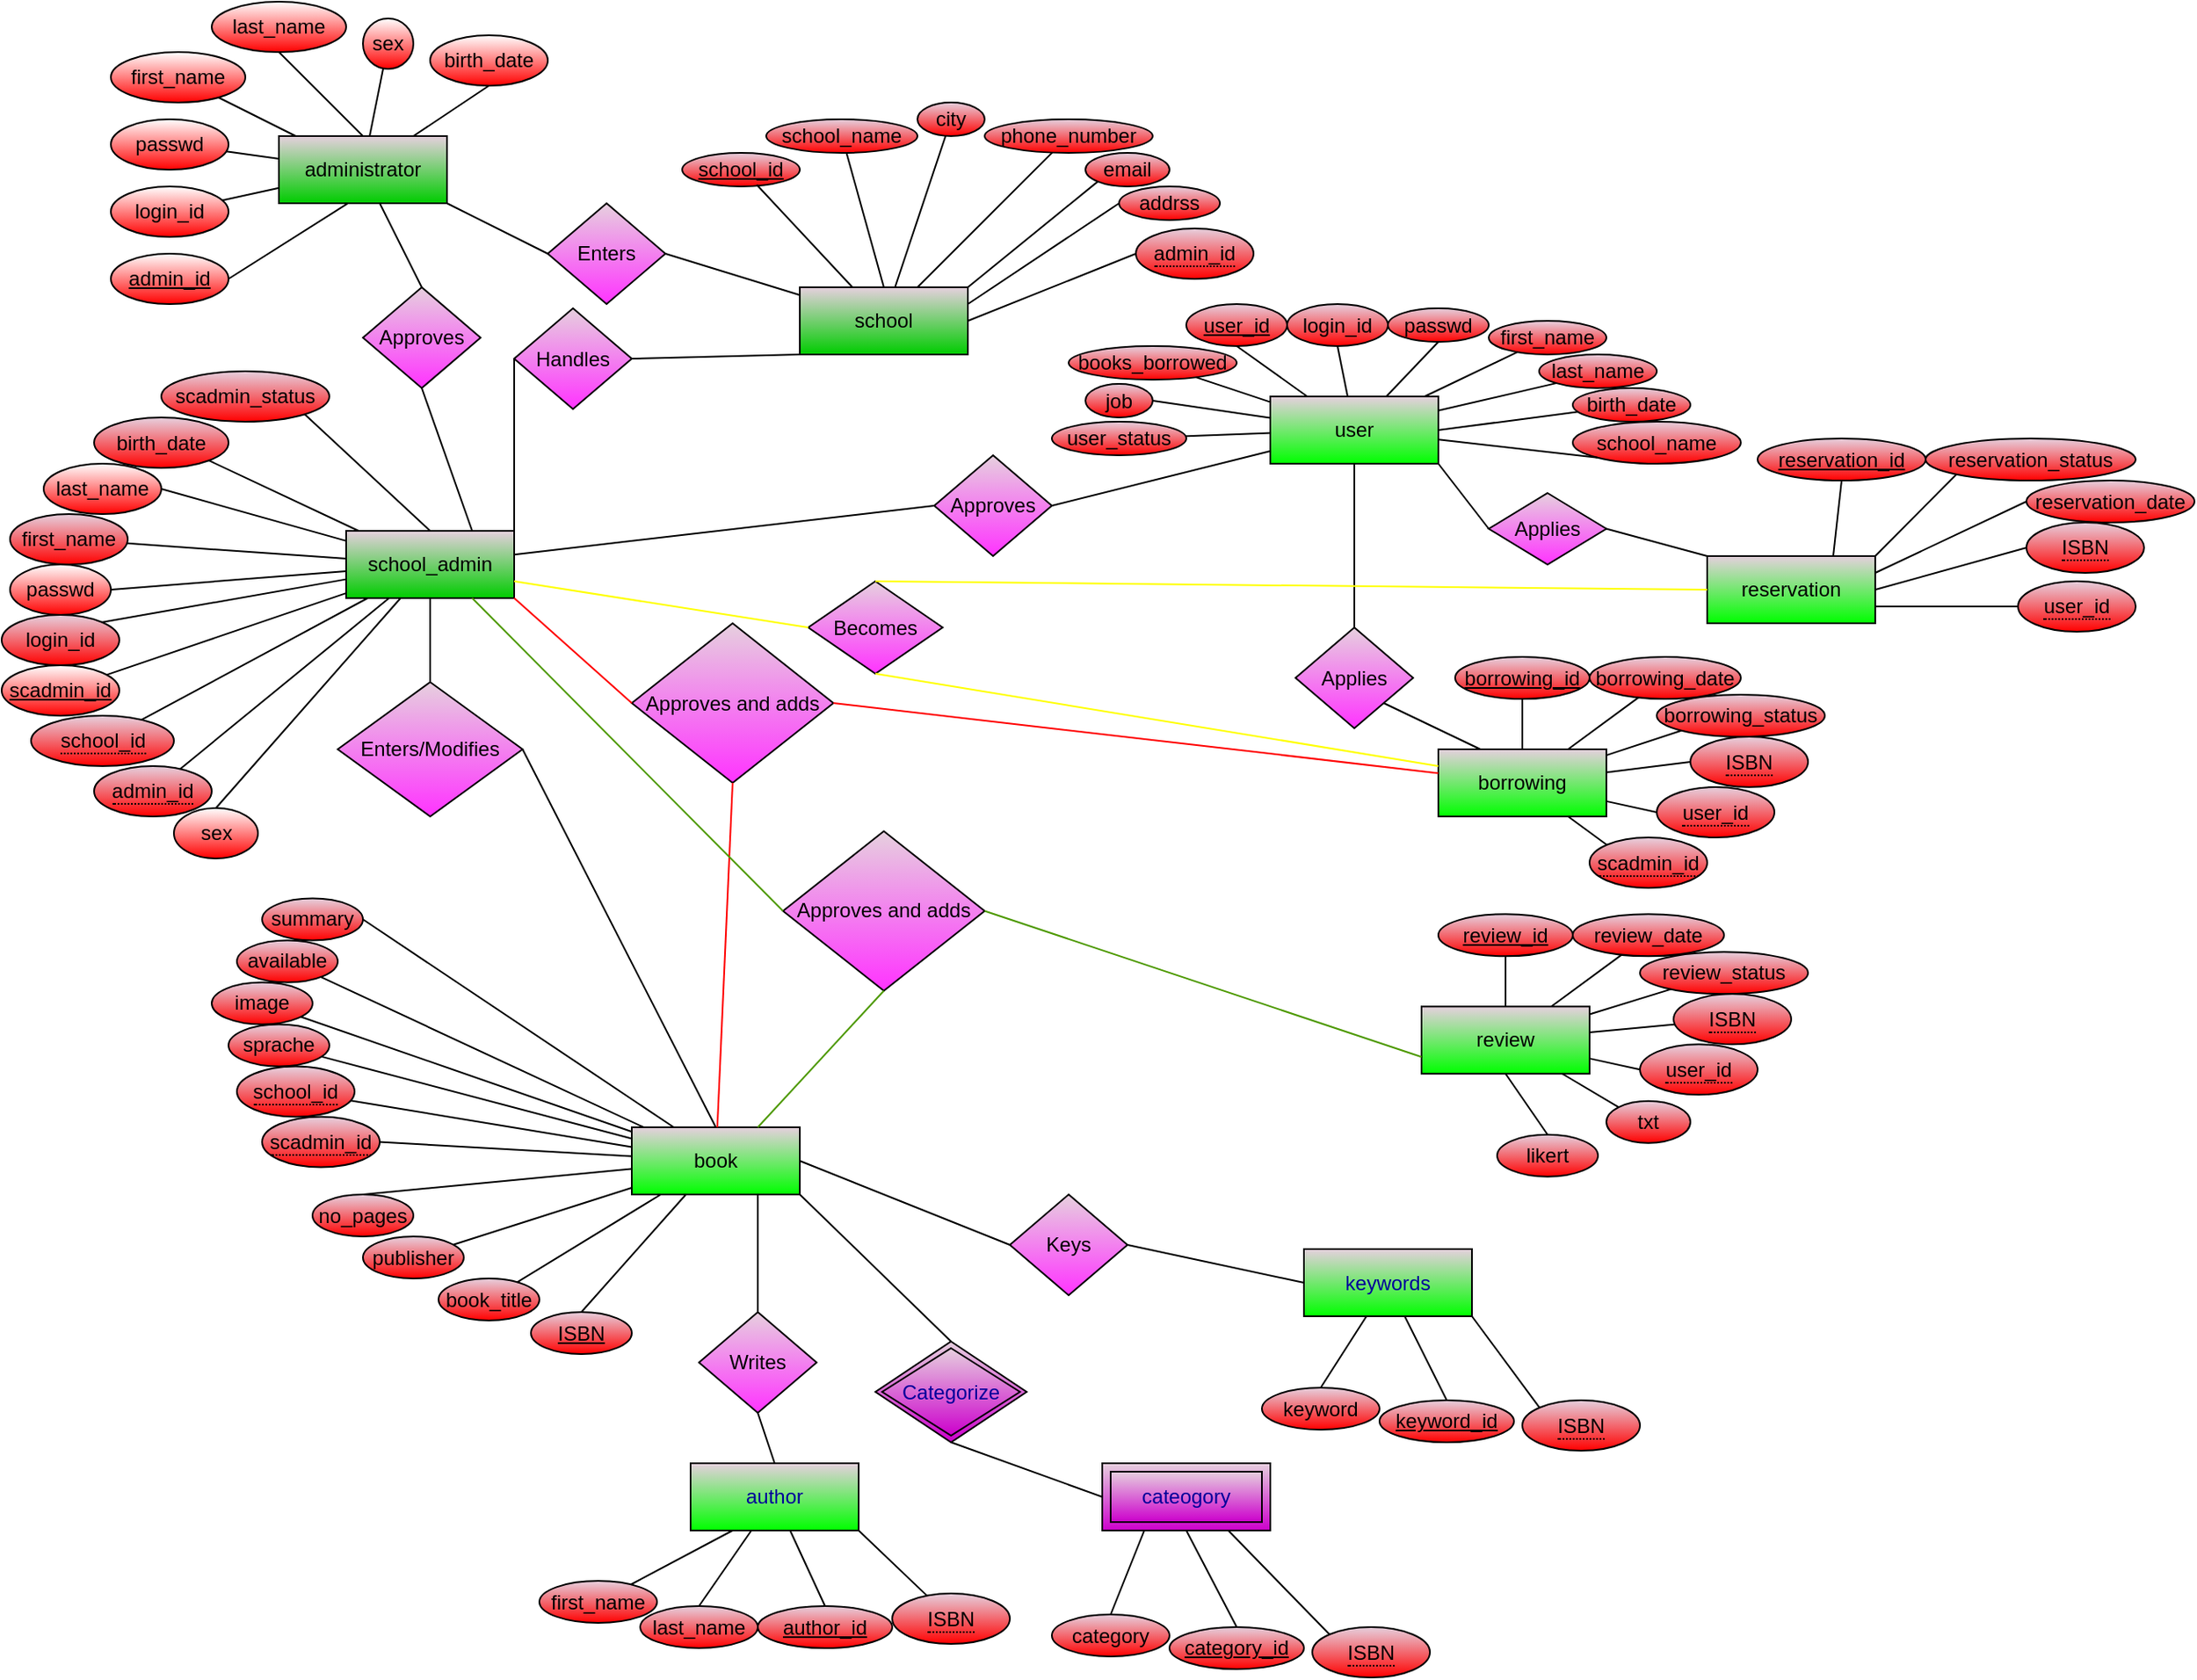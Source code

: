 <mxfile version="20.8.16" type="device"><diagram id="R2lEEEUBdFMjLlhIrx00" name="Page-1"><mxGraphModel dx="2145" dy="768" grid="1" gridSize="10" guides="1" tooltips="1" connect="1" arrows="1" fold="1" page="1" pageScale="1" pageWidth="850" pageHeight="1100" math="0" shadow="0" extFonts="Permanent Marker^https://fonts.googleapis.com/css?family=Permanent+Marker"><root><mxCell id="0"/><mxCell id="1" parent="0"/><mxCell id="gCmHbQ_HTpYLjXgPefka-3" value="last_name" style="ellipse;whiteSpace=wrap;html=1;gradientColor=#FF0000;" vertex="1" parent="1"><mxGeometry x="70" y="50" width="80" height="30" as="geometry"/></mxCell><mxCell id="gCmHbQ_HTpYLjXgPefka-4" value="sex" style="ellipse;whiteSpace=wrap;html=1;gradientColor=#FF0000;" vertex="1" parent="1"><mxGeometry x="160" y="60" width="30" height="30" as="geometry"/></mxCell><mxCell id="gCmHbQ_HTpYLjXgPefka-5" value="birth_date" style="ellipse;whiteSpace=wrap;html=1;gradientColor=#FF0000;" vertex="1" parent="1"><mxGeometry x="200" y="70" width="70" height="30" as="geometry"/></mxCell><mxCell id="gCmHbQ_HTpYLjXgPefka-6" value="first_name" style="ellipse;whiteSpace=wrap;html=1;gradientColor=#FF0000;" vertex="1" parent="1"><mxGeometry x="10" y="80" width="80" height="30" as="geometry"/></mxCell><mxCell id="gCmHbQ_HTpYLjXgPefka-7" value="passwd" style="ellipse;whiteSpace=wrap;html=1;gradientColor=#FF0000;" vertex="1" parent="1"><mxGeometry x="10" y="120" width="70" height="30" as="geometry"/></mxCell><mxCell id="gCmHbQ_HTpYLjXgPefka-8" value="login_id" style="ellipse;whiteSpace=wrap;html=1;gradientColor=#FF0000;" vertex="1" parent="1"><mxGeometry x="10" y="160" width="70" height="30" as="geometry"/></mxCell><mxCell id="gCmHbQ_HTpYLjXgPefka-9" value="&lt;u&gt;admin_id&lt;/u&gt;" style="ellipse;whiteSpace=wrap;html=1;gradientColor=#FF0000;" vertex="1" parent="1"><mxGeometry x="10" y="200" width="70" height="30" as="geometry"/></mxCell><mxCell id="gCmHbQ_HTpYLjXgPefka-11" value="" style="endArrow=none;html=1;rounded=0;exitX=1;exitY=0.5;exitDx=0;exitDy=0;entryX=0.408;entryY=1.005;entryDx=0;entryDy=0;entryPerimeter=0;" edge="1" parent="1" source="gCmHbQ_HTpYLjXgPefka-9" target="gCmHbQ_HTpYLjXgPefka-51"><mxGeometry width="50" height="50" relative="1" as="geometry"><mxPoint x="400" y="340" as="sourcePoint"/><mxPoint x="129.728" y="168.824" as="targetPoint"/></mxGeometry></mxCell><mxCell id="gCmHbQ_HTpYLjXgPefka-12" value="" style="endArrow=none;html=1;rounded=0;" edge="1" parent="1" source="gCmHbQ_HTpYLjXgPefka-8" target="gCmHbQ_HTpYLjXgPefka-51"><mxGeometry width="50" height="50" relative="1" as="geometry"><mxPoint x="90" y="225" as="sourcePoint"/><mxPoint x="101.176" y="161.625" as="targetPoint"/></mxGeometry></mxCell><mxCell id="gCmHbQ_HTpYLjXgPefka-13" value="" style="endArrow=none;html=1;rounded=0;" edge="1" parent="1" source="gCmHbQ_HTpYLjXgPefka-7" target="gCmHbQ_HTpYLjXgPefka-51"><mxGeometry width="50" height="50" relative="1" as="geometry"><mxPoint x="100" y="235" as="sourcePoint"/><mxPoint x="94.851" y="142.122" as="targetPoint"/></mxGeometry></mxCell><mxCell id="gCmHbQ_HTpYLjXgPefka-14" value="" style="endArrow=none;html=1;rounded=0;" edge="1" parent="1" source="gCmHbQ_HTpYLjXgPefka-6" target="gCmHbQ_HTpYLjXgPefka-51"><mxGeometry width="50" height="50" relative="1" as="geometry"><mxPoint x="110" y="245" as="sourcePoint"/><mxPoint x="118.902" y="132.896" as="targetPoint"/></mxGeometry></mxCell><mxCell id="gCmHbQ_HTpYLjXgPefka-15" value="" style="endArrow=none;html=1;rounded=0;exitX=0.5;exitY=1;exitDx=0;exitDy=0;entryX=0.5;entryY=0;entryDx=0;entryDy=0;" edge="1" parent="1" source="gCmHbQ_HTpYLjXgPefka-3" target="gCmHbQ_HTpYLjXgPefka-51"><mxGeometry width="50" height="50" relative="1" as="geometry"><mxPoint x="120" y="255" as="sourcePoint"/><mxPoint x="150" y="130" as="targetPoint"/></mxGeometry></mxCell><mxCell id="gCmHbQ_HTpYLjXgPefka-16" value="" style="endArrow=none;html=1;rounded=0;" edge="1" parent="1" source="gCmHbQ_HTpYLjXgPefka-4" target="gCmHbQ_HTpYLjXgPefka-51"><mxGeometry width="50" height="50" relative="1" as="geometry"><mxPoint x="150" y="90" as="sourcePoint"/><mxPoint x="156.626" y="130.122" as="targetPoint"/></mxGeometry></mxCell><mxCell id="gCmHbQ_HTpYLjXgPefka-17" value="" style="endArrow=none;html=1;rounded=0;entryX=0.5;entryY=1;entryDx=0;entryDy=0;" edge="1" parent="1" source="gCmHbQ_HTpYLjXgPefka-51" target="gCmHbQ_HTpYLjXgPefka-5"><mxGeometry width="50" height="50" relative="1" as="geometry"><mxPoint x="192.426" y="135.858" as="sourcePoint"/><mxPoint x="197.227" y="228.503" as="targetPoint"/></mxGeometry></mxCell><mxCell id="gCmHbQ_HTpYLjXgPefka-21" value="&lt;u&gt;scadmin_id&lt;/u&gt;" style="ellipse;whiteSpace=wrap;html=1;strokeColor=#000000;gradientColor=#FF0000;" vertex="1" parent="1"><mxGeometry x="-55" y="445" width="70" height="30" as="geometry"/></mxCell><mxCell id="gCmHbQ_HTpYLjXgPefka-22" value="login_id" style="ellipse;whiteSpace=wrap;html=1;strokeColor=#000000;gradientColor=#FF0000;fillColor=#E6D0DE;" vertex="1" parent="1"><mxGeometry x="-55" y="415" width="70" height="30" as="geometry"/></mxCell><mxCell id="gCmHbQ_HTpYLjXgPefka-23" value="passwd" style="ellipse;whiteSpace=wrap;html=1;strokeColor=#000000;gradientColor=#FF0000;" vertex="1" parent="1"><mxGeometry x="-50" y="385" width="60" height="30" as="geometry"/></mxCell><mxCell id="gCmHbQ_HTpYLjXgPefka-24" value="first_name" style="ellipse;whiteSpace=wrap;html=1;strokeColor=#000000;gradientColor=#FF0000;direction=east;fillColor=#E6D0DE;" vertex="1" parent="1"><mxGeometry x="-50" y="355" width="70" height="30" as="geometry"/></mxCell><mxCell id="gCmHbQ_HTpYLjXgPefka-25" value="birth_date" style="ellipse;whiteSpace=wrap;html=1;strokeColor=#000000;gradientColor=#FF0000;fillColor=#E6D0DE;" vertex="1" parent="1"><mxGeometry y="297.5" width="80" height="30" as="geometry"/></mxCell><mxCell id="gCmHbQ_HTpYLjXgPefka-26" value="last_name" style="ellipse;whiteSpace=wrap;html=1;strokeColor=#000000;gradientColor=#FF0000;" vertex="1" parent="1"><mxGeometry x="-30" y="325" width="70" height="30" as="geometry"/></mxCell><mxCell id="gCmHbQ_HTpYLjXgPefka-27" value="sex" style="ellipse;whiteSpace=wrap;html=1;strokeColor=#000000;gradientColor=#FF0000;" vertex="1" parent="1"><mxGeometry x="47.5" y="530" width="50" height="30" as="geometry"/></mxCell><mxCell id="gCmHbQ_HTpYLjXgPefka-28" value="scadmin_status" style="ellipse;whiteSpace=wrap;html=1;strokeColor=#000000;gradientColor=#FF0000;fillColor=#E6D0DE;" vertex="1" parent="1"><mxGeometry x="40" y="270" width="100" height="30" as="geometry"/></mxCell><mxCell id="gCmHbQ_HTpYLjXgPefka-32" value="" style="endArrow=none;html=1;rounded=0;" edge="1" parent="1" source="gCmHbQ_HTpYLjXgPefka-89" target="gCmHbQ_HTpYLjXgPefka-53"><mxGeometry width="50" height="50" relative="1" as="geometry"><mxPoint x="185" y="510" as="sourcePoint"/><mxPoint x="180.6" y="399.999" as="targetPoint"/></mxGeometry></mxCell><mxCell id="gCmHbQ_HTpYLjXgPefka-35" value="" style="endArrow=none;html=1;rounded=0;exitX=1;exitY=1;exitDx=0;exitDy=0;entryX=0.5;entryY=0;entryDx=0;entryDy=0;" edge="1" parent="1" source="gCmHbQ_HTpYLjXgPefka-28" target="gCmHbQ_HTpYLjXgPefka-53"><mxGeometry width="50" height="50" relative="1" as="geometry"><mxPoint x="400" y="410" as="sourcePoint"/><mxPoint x="180" y="370" as="targetPoint"/></mxGeometry></mxCell><mxCell id="gCmHbQ_HTpYLjXgPefka-36" value="" style="endArrow=none;html=1;rounded=0;exitX=1;exitY=1;exitDx=0;exitDy=0;" edge="1" parent="1" source="gCmHbQ_HTpYLjXgPefka-25" target="gCmHbQ_HTpYLjXgPefka-53"><mxGeometry width="50" height="50" relative="1" as="geometry"><mxPoint x="400" y="410" as="sourcePoint"/><mxPoint x="180" y="370" as="targetPoint"/></mxGeometry></mxCell><mxCell id="gCmHbQ_HTpYLjXgPefka-37" value="" style="endArrow=none;html=1;rounded=0;exitX=1;exitY=0.5;exitDx=0;exitDy=0;" edge="1" parent="1" source="gCmHbQ_HTpYLjXgPefka-26" target="gCmHbQ_HTpYLjXgPefka-53"><mxGeometry width="50" height="50" relative="1" as="geometry"><mxPoint x="400" y="410" as="sourcePoint"/><mxPoint x="143.003" y="374.91" as="targetPoint"/></mxGeometry></mxCell><mxCell id="gCmHbQ_HTpYLjXgPefka-38" value="" style="endArrow=none;html=1;rounded=0;" edge="1" parent="1" source="gCmHbQ_HTpYLjXgPefka-24" target="gCmHbQ_HTpYLjXgPefka-53"><mxGeometry width="50" height="50" relative="1" as="geometry"><mxPoint x="400" y="410" as="sourcePoint"/><mxPoint x="130" y="385" as="targetPoint"/></mxGeometry></mxCell><mxCell id="gCmHbQ_HTpYLjXgPefka-39" value="" style="endArrow=none;html=1;rounded=0;exitX=1;exitY=0.5;exitDx=0;exitDy=0;" edge="1" parent="1" source="gCmHbQ_HTpYLjXgPefka-23" target="gCmHbQ_HTpYLjXgPefka-53"><mxGeometry width="50" height="50" relative="1" as="geometry"><mxPoint x="400" y="410" as="sourcePoint"/><mxPoint x="130" y="385" as="targetPoint"/></mxGeometry></mxCell><mxCell id="gCmHbQ_HTpYLjXgPefka-40" value="" style="endArrow=none;html=1;rounded=0;exitX=1;exitY=0;exitDx=0;exitDy=0;" edge="1" parent="1" source="gCmHbQ_HTpYLjXgPefka-22" target="gCmHbQ_HTpYLjXgPefka-53"><mxGeometry width="50" height="50" relative="1" as="geometry"><mxPoint x="400" y="410" as="sourcePoint"/><mxPoint x="144.645" y="395.607" as="targetPoint"/></mxGeometry></mxCell><mxCell id="gCmHbQ_HTpYLjXgPefka-41" value="" style="endArrow=none;html=1;rounded=0;" edge="1" parent="1" source="gCmHbQ_HTpYLjXgPefka-21" target="gCmHbQ_HTpYLjXgPefka-53"><mxGeometry width="50" height="50" relative="1" as="geometry"><mxPoint x="400" y="410" as="sourcePoint"/><mxPoint x="162.239" y="399.022" as="targetPoint"/></mxGeometry></mxCell><mxCell id="gCmHbQ_HTpYLjXgPefka-42" value="" style="endArrow=none;html=1;rounded=0;" edge="1" parent="1" source="gCmHbQ_HTpYLjXgPefka-88" target="gCmHbQ_HTpYLjXgPefka-53"><mxGeometry width="50" height="50" relative="1" as="geometry"><mxPoint x="125" y="490" as="sourcePoint"/><mxPoint x="172.238" y="399.818" as="targetPoint"/></mxGeometry></mxCell><mxCell id="gCmHbQ_HTpYLjXgPefka-49" value="" style="endArrow=none;html=1;rounded=0;exitX=0.5;exitY=0;exitDx=0;exitDy=0;" edge="1" parent="1" source="gCmHbQ_HTpYLjXgPefka-27" target="gCmHbQ_HTpYLjXgPefka-53"><mxGeometry width="50" height="50" relative="1" as="geometry"><mxPoint x="400" y="410" as="sourcePoint"/><mxPoint x="187.707" y="399.821" as="targetPoint"/></mxGeometry></mxCell><mxCell id="gCmHbQ_HTpYLjXgPefka-51" value="administrator" style="whiteSpace=wrap;html=1;align=center;strokeColor=#000000;fillColor=#E6D0DE;gradientColor=#00CC00;" vertex="1" parent="1"><mxGeometry x="110" y="130" width="100" height="40" as="geometry"/></mxCell><mxCell id="gCmHbQ_HTpYLjXgPefka-53" value="school_admin" style="whiteSpace=wrap;html=1;align=center;strokeColor=#000000;fillColor=#E6D0DE;gradientColor=#00CC00;" vertex="1" parent="1"><mxGeometry x="150" y="365" width="100" height="40" as="geometry"/></mxCell><mxCell id="gCmHbQ_HTpYLjXgPefka-55" value="Approves" style="shape=rhombus;perimeter=rhombusPerimeter;whiteSpace=wrap;html=1;align=center;strokeColor=#000000;fillColor=#E6D0DE;gradientColor=#FF33FF;" vertex="1" parent="1"><mxGeometry x="160" y="220" width="70" height="60" as="geometry"/></mxCell><mxCell id="gCmHbQ_HTpYLjXgPefka-56" value="" style="endArrow=none;html=1;rounded=0;entryX=0.5;entryY=0;entryDx=0;entryDy=0;" edge="1" parent="1" source="gCmHbQ_HTpYLjXgPefka-51" target="gCmHbQ_HTpYLjXgPefka-55"><mxGeometry relative="1" as="geometry"><mxPoint x="340" y="380" as="sourcePoint"/><mxPoint x="500" y="380" as="targetPoint"/></mxGeometry></mxCell><mxCell id="gCmHbQ_HTpYLjXgPefka-57" value="" style="endArrow=none;html=1;rounded=0;exitX=0.5;exitY=1;exitDx=0;exitDy=0;entryX=0.75;entryY=0;entryDx=0;entryDy=0;" edge="1" parent="1" source="gCmHbQ_HTpYLjXgPefka-55" target="gCmHbQ_HTpYLjXgPefka-53"><mxGeometry relative="1" as="geometry"><mxPoint x="340" y="380" as="sourcePoint"/><mxPoint x="500" y="380" as="targetPoint"/></mxGeometry></mxCell><mxCell id="gCmHbQ_HTpYLjXgPefka-59" value="school" style="whiteSpace=wrap;html=1;align=center;strokeColor=#000000;fillColor=#E6D0DE;gradientColor=#00CC00;" vertex="1" parent="1"><mxGeometry x="420" y="220" width="100" height="40" as="geometry"/></mxCell><mxCell id="gCmHbQ_HTpYLjXgPefka-63" value="addrss" style="ellipse;whiteSpace=wrap;html=1;align=center;strokeColor=#000000;fillColor=#E6D0DE;gradientColor=#FF0000;" vertex="1" parent="1"><mxGeometry x="610" y="160" width="60" height="20" as="geometry"/></mxCell><mxCell id="gCmHbQ_HTpYLjXgPefka-64" value="email" style="ellipse;whiteSpace=wrap;html=1;align=center;strokeColor=#000000;fillColor=#E6D0DE;gradientColor=#FF0000;" vertex="1" parent="1"><mxGeometry x="590" y="140" width="50" height="20" as="geometry"/></mxCell><mxCell id="gCmHbQ_HTpYLjXgPefka-65" value="phone_number" style="ellipse;whiteSpace=wrap;html=1;align=center;strokeColor=#000000;fillColor=#E6D0DE;gradientColor=#FF0000;" vertex="1" parent="1"><mxGeometry x="530" y="120" width="100" height="20" as="geometry"/></mxCell><mxCell id="gCmHbQ_HTpYLjXgPefka-66" value="&lt;u&gt;school_id&lt;/u&gt;" style="ellipse;whiteSpace=wrap;html=1;align=center;strokeColor=#000000;fillColor=#E6D0DE;gradientColor=#FF0000;" vertex="1" parent="1"><mxGeometry x="350" y="140" width="70" height="20" as="geometry"/></mxCell><mxCell id="gCmHbQ_HTpYLjXgPefka-67" value="school_name" style="ellipse;whiteSpace=wrap;html=1;align=center;strokeColor=#000000;fillColor=#E6D0DE;gradientColor=#FF0000;" vertex="1" parent="1"><mxGeometry x="400" y="120" width="90" height="20" as="geometry"/></mxCell><mxCell id="gCmHbQ_HTpYLjXgPefka-68" value="city" style="ellipse;whiteSpace=wrap;html=1;align=center;strokeColor=#000000;fillColor=#E6D0DE;gradientColor=#FF0000;" vertex="1" parent="1"><mxGeometry x="490" y="110" width="40" height="20" as="geometry"/></mxCell><mxCell id="gCmHbQ_HTpYLjXgPefka-69" style="edgeStyle=orthogonalEdgeStyle;rounded=0;orthogonalLoop=1;jettySize=auto;html=1;exitX=0.5;exitY=1;exitDx=0;exitDy=0;" edge="1" parent="1" source="gCmHbQ_HTpYLjXgPefka-66" target="gCmHbQ_HTpYLjXgPefka-66"><mxGeometry relative="1" as="geometry"/></mxCell><mxCell id="gCmHbQ_HTpYLjXgPefka-74" value="" style="endArrow=none;html=1;rounded=0;exitX=0;exitY=0.5;exitDx=0;exitDy=0;entryX=1;entryY=0.25;entryDx=0;entryDy=0;" edge="1" parent="1" source="gCmHbQ_HTpYLjXgPefka-63" target="gCmHbQ_HTpYLjXgPefka-59"><mxGeometry relative="1" as="geometry"><mxPoint x="340" y="280" as="sourcePoint"/><mxPoint x="500" y="280" as="targetPoint"/></mxGeometry></mxCell><mxCell id="gCmHbQ_HTpYLjXgPefka-75" value="" style="endArrow=none;html=1;rounded=0;exitX=0;exitY=1;exitDx=0;exitDy=0;entryX=1;entryY=0;entryDx=0;entryDy=0;" edge="1" parent="1" source="gCmHbQ_HTpYLjXgPefka-64" target="gCmHbQ_HTpYLjXgPefka-59"><mxGeometry relative="1" as="geometry"><mxPoint x="340" y="280" as="sourcePoint"/><mxPoint x="500" y="280" as="targetPoint"/></mxGeometry></mxCell><mxCell id="gCmHbQ_HTpYLjXgPefka-76" value="" style="endArrow=none;html=1;rounded=0;" edge="1" parent="1" source="gCmHbQ_HTpYLjXgPefka-65" target="gCmHbQ_HTpYLjXgPefka-59"><mxGeometry relative="1" as="geometry"><mxPoint x="340" y="280" as="sourcePoint"/><mxPoint x="500" y="280" as="targetPoint"/></mxGeometry></mxCell><mxCell id="gCmHbQ_HTpYLjXgPefka-77" value="" style="endArrow=none;html=1;rounded=0;" edge="1" parent="1" source="gCmHbQ_HTpYLjXgPefka-68" target="gCmHbQ_HTpYLjXgPefka-59"><mxGeometry relative="1" as="geometry"><mxPoint x="340" y="280" as="sourcePoint"/><mxPoint x="500" y="280" as="targetPoint"/></mxGeometry></mxCell><mxCell id="gCmHbQ_HTpYLjXgPefka-78" value="" style="endArrow=none;html=1;rounded=0;entryX=0.5;entryY=0;entryDx=0;entryDy=0;" edge="1" parent="1" source="gCmHbQ_HTpYLjXgPefka-67" target="gCmHbQ_HTpYLjXgPefka-59"><mxGeometry relative="1" as="geometry"><mxPoint x="340" y="280" as="sourcePoint"/><mxPoint x="500" y="280" as="targetPoint"/></mxGeometry></mxCell><mxCell id="gCmHbQ_HTpYLjXgPefka-79" value="" style="endArrow=none;html=1;rounded=0;exitX=0.634;exitY=0.95;exitDx=0;exitDy=0;exitPerimeter=0;" edge="1" parent="1" source="gCmHbQ_HTpYLjXgPefka-66" target="gCmHbQ_HTpYLjXgPefka-59"><mxGeometry relative="1" as="geometry"><mxPoint x="340" y="280" as="sourcePoint"/><mxPoint x="500" y="280" as="targetPoint"/></mxGeometry></mxCell><mxCell id="gCmHbQ_HTpYLjXgPefka-80" value="" style="endArrow=none;html=1;rounded=0;exitX=0;exitY=0.5;exitDx=0;exitDy=0;entryX=1;entryY=0.5;entryDx=0;entryDy=0;" edge="1" parent="1" source="gCmHbQ_HTpYLjXgPefka-92" target="gCmHbQ_HTpYLjXgPefka-59"><mxGeometry relative="1" as="geometry"><mxPoint x="620" y="190" as="sourcePoint"/><mxPoint x="500" y="280" as="targetPoint"/></mxGeometry></mxCell><mxCell id="gCmHbQ_HTpYLjXgPefka-81" value="Enters" style="shape=rhombus;perimeter=rhombusPerimeter;whiteSpace=wrap;html=1;align=center;strokeColor=#000000;fillColor=#E6D0DE;gradientColor=#FF33FF;" vertex="1" parent="1"><mxGeometry x="270" y="170" width="70" height="60" as="geometry"/></mxCell><mxCell id="gCmHbQ_HTpYLjXgPefka-82" value="" style="endArrow=none;html=1;rounded=0;exitX=1;exitY=1;exitDx=0;exitDy=0;entryX=0;entryY=0.5;entryDx=0;entryDy=0;" edge="1" parent="1" source="gCmHbQ_HTpYLjXgPefka-51" target="gCmHbQ_HTpYLjXgPefka-81"><mxGeometry relative="1" as="geometry"><mxPoint x="340" y="280" as="sourcePoint"/><mxPoint x="500" y="280" as="targetPoint"/></mxGeometry></mxCell><mxCell id="gCmHbQ_HTpYLjXgPefka-83" value="" style="endArrow=none;html=1;rounded=0;exitX=1;exitY=0.5;exitDx=0;exitDy=0;" edge="1" parent="1" source="gCmHbQ_HTpYLjXgPefka-81" target="gCmHbQ_HTpYLjXgPefka-59"><mxGeometry relative="1" as="geometry"><mxPoint x="340" y="280" as="sourcePoint"/><mxPoint x="500" y="280" as="targetPoint"/></mxGeometry></mxCell><mxCell id="gCmHbQ_HTpYLjXgPefka-84" value="" style="endArrow=none;html=1;rounded=0;exitX=1;exitY=0;exitDx=0;exitDy=0;entryX=0;entryY=0.5;entryDx=0;entryDy=0;" edge="1" parent="1" source="gCmHbQ_HTpYLjXgPefka-53" target="gCmHbQ_HTpYLjXgPefka-85"><mxGeometry relative="1" as="geometry"><mxPoint x="340" y="280" as="sourcePoint"/><mxPoint x="500" y="280" as="targetPoint"/></mxGeometry></mxCell><mxCell id="gCmHbQ_HTpYLjXgPefka-85" value="Handles" style="shape=rhombus;perimeter=rhombusPerimeter;whiteSpace=wrap;html=1;align=center;strokeColor=#000000;fillColor=#E6D0DE;gradientColor=#FF33FF;" vertex="1" parent="1"><mxGeometry x="250" y="232.5" width="70" height="60" as="geometry"/></mxCell><mxCell id="gCmHbQ_HTpYLjXgPefka-86" value="" style="endArrow=none;html=1;rounded=0;exitX=1;exitY=0.5;exitDx=0;exitDy=0;entryX=0;entryY=1;entryDx=0;entryDy=0;" edge="1" parent="1" source="gCmHbQ_HTpYLjXgPefka-85" target="gCmHbQ_HTpYLjXgPefka-59"><mxGeometry relative="1" as="geometry"><mxPoint x="340" y="280" as="sourcePoint"/><mxPoint x="500" y="280" as="targetPoint"/></mxGeometry></mxCell><mxCell id="gCmHbQ_HTpYLjXgPefka-87" value="user" style="whiteSpace=wrap;html=1;align=center;strokeColor=#000000;fillColor=#E6D0DE;gradientColor=#00FF00;" vertex="1" parent="1"><mxGeometry x="700" y="285" width="100" height="40" as="geometry"/></mxCell><mxCell id="gCmHbQ_HTpYLjXgPefka-88" value="&lt;span style=&quot;border-bottom: 1px dotted&quot;&gt;school_id&lt;/span&gt;" style="ellipse;whiteSpace=wrap;html=1;align=center;strokeColor=#000000;fillColor=#E6D0DE;gradientColor=#FF0000;" vertex="1" parent="1"><mxGeometry x="-37.5" y="475" width="85" height="30" as="geometry"/></mxCell><mxCell id="gCmHbQ_HTpYLjXgPefka-89" value="&lt;span style=&quot;border-bottom: 1px dotted&quot;&gt;admin_id&lt;/span&gt;" style="ellipse;whiteSpace=wrap;html=1;align=center;strokeColor=#000000;fillColor=#E6D0DE;gradientColor=#FF0000;" vertex="1" parent="1"><mxGeometry y="505" width="70" height="30" as="geometry"/></mxCell><mxCell id="gCmHbQ_HTpYLjXgPefka-92" value="&lt;span style=&quot;border-bottom: 1px dotted&quot;&gt;admin_id&lt;/span&gt;" style="ellipse;whiteSpace=wrap;html=1;align=center;strokeColor=#000000;fillColor=#E6D0DE;gradientColor=#FF0000;" vertex="1" parent="1"><mxGeometry x="620" y="185" width="70" height="30" as="geometry"/></mxCell><mxCell id="gCmHbQ_HTpYLjXgPefka-94" value="passwd" style="ellipse;whiteSpace=wrap;html=1;align=center;strokeColor=#000000;fillColor=#E6D0DE;gradientColor=#FF0000;" vertex="1" parent="1"><mxGeometry x="770" y="232.5" width="60" height="20" as="geometry"/></mxCell><mxCell id="gCmHbQ_HTpYLjXgPefka-95" value="user_id" style="ellipse;whiteSpace=wrap;html=1;align=center;strokeColor=#000000;fillColor=#E6D0DE;gradientColor=#FF0000;fontStyle=4" vertex="1" parent="1"><mxGeometry x="650" y="230" width="60" height="25" as="geometry"/></mxCell><mxCell id="gCmHbQ_HTpYLjXgPefka-96" value="job" style="ellipse;whiteSpace=wrap;html=1;align=center;strokeColor=#000000;fillColor=#E6D0DE;gradientColor=#FF0000;" vertex="1" parent="1"><mxGeometry x="590" y="277.5" width="40" height="20" as="geometry"/></mxCell><mxCell id="gCmHbQ_HTpYLjXgPefka-97" value="books_borrowed" style="ellipse;whiteSpace=wrap;html=1;align=center;strokeColor=#000000;fillColor=#E6D0DE;gradientColor=#FF0000;" vertex="1" parent="1"><mxGeometry x="580" y="255" width="100" height="20" as="geometry"/></mxCell><mxCell id="gCmHbQ_HTpYLjXgPefka-98" value="user_status" style="ellipse;whiteSpace=wrap;html=1;align=center;strokeColor=#000000;fillColor=#E6D0DE;gradientColor=#FF0000;" vertex="1" parent="1"><mxGeometry x="570" y="300" width="80" height="20" as="geometry"/></mxCell><mxCell id="gCmHbQ_HTpYLjXgPefka-99" value="login_id" style="ellipse;whiteSpace=wrap;html=1;align=center;strokeColor=#000000;fillColor=#E6D0DE;gradientColor=#FF0000;" vertex="1" parent="1"><mxGeometry x="710" y="230" width="60" height="25" as="geometry"/></mxCell><mxCell id="gCmHbQ_HTpYLjXgPefka-100" value="first_name" style="ellipse;whiteSpace=wrap;html=1;align=center;strokeColor=#000000;fillColor=#E6D0DE;gradientColor=#FF0000;" vertex="1" parent="1"><mxGeometry x="830" y="240" width="70" height="20" as="geometry"/></mxCell><mxCell id="gCmHbQ_HTpYLjXgPefka-101" value="last_name" style="ellipse;whiteSpace=wrap;html=1;align=center;strokeColor=#000000;fillColor=#E6D0DE;gradientColor=#FF0000;" vertex="1" parent="1"><mxGeometry x="860" y="260" width="70" height="20" as="geometry"/></mxCell><mxCell id="gCmHbQ_HTpYLjXgPefka-102" value="birth_date" style="ellipse;whiteSpace=wrap;html=1;align=center;strokeColor=#000000;fillColor=#E6D0DE;gradientColor=#FF0000;" vertex="1" parent="1"><mxGeometry x="880" y="280" width="70" height="20" as="geometry"/></mxCell><mxCell id="gCmHbQ_HTpYLjXgPefka-103" value="school_name" style="ellipse;whiteSpace=wrap;html=1;align=center;strokeColor=#000000;fillColor=#E6D0DE;gradientColor=#FF0000;" vertex="1" parent="1"><mxGeometry x="880" y="300" width="100" height="25" as="geometry"/></mxCell><mxCell id="gCmHbQ_HTpYLjXgPefka-108" value="" style="endArrow=none;html=1;rounded=0;exitX=0.5;exitY=1;exitDx=0;exitDy=0;" edge="1" parent="1" source="gCmHbQ_HTpYLjXgPefka-95" target="gCmHbQ_HTpYLjXgPefka-87"><mxGeometry relative="1" as="geometry"><mxPoint x="510" y="380" as="sourcePoint"/><mxPoint x="670" y="380" as="targetPoint"/></mxGeometry></mxCell><mxCell id="gCmHbQ_HTpYLjXgPefka-109" value="" style="endArrow=none;html=1;rounded=0;entryX=0.5;entryY=1;entryDx=0;entryDy=0;" edge="1" parent="1" source="gCmHbQ_HTpYLjXgPefka-87" target="gCmHbQ_HTpYLjXgPefka-99"><mxGeometry relative="1" as="geometry"><mxPoint x="690" y="265" as="sourcePoint"/><mxPoint x="680" y="390" as="targetPoint"/></mxGeometry></mxCell><mxCell id="gCmHbQ_HTpYLjXgPefka-110" value="" style="endArrow=none;html=1;rounded=0;entryX=0.5;entryY=1;entryDx=0;entryDy=0;" edge="1" parent="1" source="gCmHbQ_HTpYLjXgPefka-87" target="gCmHbQ_HTpYLjXgPefka-94"><mxGeometry relative="1" as="geometry"><mxPoint x="700" y="275" as="sourcePoint"/><mxPoint x="690" y="400" as="targetPoint"/></mxGeometry></mxCell><mxCell id="gCmHbQ_HTpYLjXgPefka-111" value="" style="endArrow=none;html=1;rounded=0;" edge="1" parent="1" source="gCmHbQ_HTpYLjXgPefka-87" target="gCmHbQ_HTpYLjXgPefka-100"><mxGeometry relative="1" as="geometry"><mxPoint x="710" y="285" as="sourcePoint"/><mxPoint x="700" y="410" as="targetPoint"/></mxGeometry></mxCell><mxCell id="gCmHbQ_HTpYLjXgPefka-112" value="" style="endArrow=none;html=1;rounded=0;entryX=0;entryY=1;entryDx=0;entryDy=0;" edge="1" parent="1" source="gCmHbQ_HTpYLjXgPefka-87" target="gCmHbQ_HTpYLjXgPefka-101"><mxGeometry relative="1" as="geometry"><mxPoint x="720" y="295" as="sourcePoint"/><mxPoint x="710" y="420" as="targetPoint"/></mxGeometry></mxCell><mxCell id="gCmHbQ_HTpYLjXgPefka-113" value="" style="endArrow=none;html=1;rounded=0;exitX=1;exitY=0.5;exitDx=0;exitDy=0;" edge="1" parent="1" source="gCmHbQ_HTpYLjXgPefka-87" target="gCmHbQ_HTpYLjXgPefka-102"><mxGeometry relative="1" as="geometry"><mxPoint x="730" y="305" as="sourcePoint"/><mxPoint x="720" y="430" as="targetPoint"/></mxGeometry></mxCell><mxCell id="gCmHbQ_HTpYLjXgPefka-114" value="" style="endArrow=none;html=1;rounded=0;entryX=0;entryY=1;entryDx=0;entryDy=0;" edge="1" parent="1" source="gCmHbQ_HTpYLjXgPefka-87" target="gCmHbQ_HTpYLjXgPefka-103"><mxGeometry relative="1" as="geometry"><mxPoint x="740" y="315" as="sourcePoint"/><mxPoint x="730" y="440" as="targetPoint"/></mxGeometry></mxCell><mxCell id="gCmHbQ_HTpYLjXgPefka-115" value="" style="endArrow=none;html=1;rounded=0;exitX=1;exitY=0.5;exitDx=0;exitDy=0;" edge="1" parent="1" source="gCmHbQ_HTpYLjXgPefka-96" target="gCmHbQ_HTpYLjXgPefka-87"><mxGeometry relative="1" as="geometry"><mxPoint x="750" y="325" as="sourcePoint"/><mxPoint x="740" y="450" as="targetPoint"/></mxGeometry></mxCell><mxCell id="gCmHbQ_HTpYLjXgPefka-116" value="" style="endArrow=none;html=1;rounded=0;" edge="1" parent="1" source="gCmHbQ_HTpYLjXgPefka-87" target="gCmHbQ_HTpYLjXgPefka-97"><mxGeometry relative="1" as="geometry"><mxPoint x="760" y="335" as="sourcePoint"/><mxPoint x="750" y="460" as="targetPoint"/></mxGeometry></mxCell><mxCell id="gCmHbQ_HTpYLjXgPefka-117" value="" style="endArrow=none;html=1;rounded=0;" edge="1" parent="1" source="gCmHbQ_HTpYLjXgPefka-87" target="gCmHbQ_HTpYLjXgPefka-98"><mxGeometry relative="1" as="geometry"><mxPoint x="770" y="345" as="sourcePoint"/><mxPoint x="760" y="470" as="targetPoint"/></mxGeometry></mxCell><mxCell id="gCmHbQ_HTpYLjXgPefka-118" value="Approves" style="shape=rhombus;perimeter=rhombusPerimeter;whiteSpace=wrap;html=1;align=center;strokeColor=#000000;fillColor=#E6D0DE;gradientColor=#FF33FF;" vertex="1" parent="1"><mxGeometry x="500" y="320" width="70" height="60" as="geometry"/></mxCell><mxCell id="gCmHbQ_HTpYLjXgPefka-119" value="" style="endArrow=none;html=1;rounded=0;entryX=0;entryY=0.5;entryDx=0;entryDy=0;" edge="1" parent="1" source="gCmHbQ_HTpYLjXgPefka-53" target="gCmHbQ_HTpYLjXgPefka-118"><mxGeometry relative="1" as="geometry"><mxPoint x="510" y="380" as="sourcePoint"/><mxPoint x="670" y="380" as="targetPoint"/></mxGeometry></mxCell><mxCell id="gCmHbQ_HTpYLjXgPefka-120" value="" style="endArrow=none;html=1;rounded=0;exitX=1;exitY=0.5;exitDx=0;exitDy=0;" edge="1" parent="1" source="gCmHbQ_HTpYLjXgPefka-118" target="gCmHbQ_HTpYLjXgPefka-87"><mxGeometry relative="1" as="geometry"><mxPoint x="510" y="380" as="sourcePoint"/><mxPoint x="670" y="380" as="targetPoint"/></mxGeometry></mxCell><mxCell id="gCmHbQ_HTpYLjXgPefka-121" value="book" style="whiteSpace=wrap;html=1;align=center;strokeColor=#000000;fillColor=#E6D0DE;gradientColor=#00FF00;" vertex="1" parent="1"><mxGeometry x="320" y="720" width="100" height="40" as="geometry"/></mxCell><mxCell id="gCmHbQ_HTpYLjXgPefka-122" value="ISBN" style="ellipse;whiteSpace=wrap;html=1;align=center;strokeColor=#000000;fillColor=#E6D0DE;gradientColor=#FF0000;fontStyle=4" vertex="1" parent="1"><mxGeometry x="260" y="830" width="60" height="25" as="geometry"/></mxCell><mxCell id="gCmHbQ_HTpYLjXgPefka-123" value="sprache" style="ellipse;whiteSpace=wrap;html=1;align=center;strokeColor=#000000;fillColor=#E6D0DE;gradientColor=#FF0000;" vertex="1" parent="1"><mxGeometry x="80" y="658.75" width="60" height="25" as="geometry"/></mxCell><mxCell id="gCmHbQ_HTpYLjXgPefka-124" value="image" style="ellipse;whiteSpace=wrap;html=1;align=center;strokeColor=#000000;fillColor=#E6D0DE;gradientColor=#FF0000;" vertex="1" parent="1"><mxGeometry x="70" y="633.75" width="60" height="25" as="geometry"/></mxCell><mxCell id="gCmHbQ_HTpYLjXgPefka-125" value="available" style="ellipse;whiteSpace=wrap;html=1;align=center;strokeColor=#000000;fillColor=#E6D0DE;gradientColor=#FF0000;" vertex="1" parent="1"><mxGeometry x="85" y="608.75" width="60" height="25" as="geometry"/></mxCell><mxCell id="gCmHbQ_HTpYLjXgPefka-126" value="summary" style="ellipse;whiteSpace=wrap;html=1;align=center;strokeColor=#000000;fillColor=#E6D0DE;gradientColor=#FF0000;" vertex="1" parent="1"><mxGeometry x="100" y="583.75" width="60" height="25" as="geometry"/></mxCell><mxCell id="gCmHbQ_HTpYLjXgPefka-127" value="no_pages" style="ellipse;whiteSpace=wrap;html=1;align=center;strokeColor=#000000;fillColor=#E6D0DE;gradientColor=#FF0000;" vertex="1" parent="1"><mxGeometry x="130" y="760" width="60" height="25" as="geometry"/></mxCell><mxCell id="gCmHbQ_HTpYLjXgPefka-128" value="publisher" style="ellipse;whiteSpace=wrap;html=1;align=center;strokeColor=#000000;fillColor=#E6D0DE;gradientColor=#FF0000;" vertex="1" parent="1"><mxGeometry x="160" y="785" width="60" height="25" as="geometry"/></mxCell><mxCell id="gCmHbQ_HTpYLjXgPefka-129" value="book_title" style="ellipse;whiteSpace=wrap;html=1;align=center;strokeColor=#000000;fillColor=#E6D0DE;gradientColor=#FF0000;" vertex="1" parent="1"><mxGeometry x="205" y="810" width="60" height="25" as="geometry"/></mxCell><mxCell id="gCmHbQ_HTpYLjXgPefka-131" value="&lt;span style=&quot;border-bottom: 1px dotted&quot;&gt;school_id&lt;/span&gt;" style="ellipse;whiteSpace=wrap;html=1;align=center;strokeColor=#000000;fillColor=#E6D0DE;gradientColor=#FF0000;" vertex="1" parent="1"><mxGeometry x="85" y="683.75" width="70" height="30" as="geometry"/></mxCell><mxCell id="gCmHbQ_HTpYLjXgPefka-132" value="&lt;span style=&quot;border-bottom: 1px dotted&quot;&gt;scadmin_id&lt;/span&gt;" style="ellipse;whiteSpace=wrap;html=1;align=center;strokeColor=#000000;fillColor=#E6D0DE;gradientColor=#FF0000;" vertex="1" parent="1"><mxGeometry x="100" y="713.75" width="70" height="30" as="geometry"/></mxCell><mxCell id="gCmHbQ_HTpYLjXgPefka-133" value="" style="endArrow=none;html=1;rounded=0;exitX=0.5;exitY=0;exitDx=0;exitDy=0;" edge="1" parent="1" source="gCmHbQ_HTpYLjXgPefka-122" target="gCmHbQ_HTpYLjXgPefka-121"><mxGeometry relative="1" as="geometry"><mxPoint x="470" y="467.5" as="sourcePoint"/><mxPoint x="630" y="467.5" as="targetPoint"/></mxGeometry></mxCell><mxCell id="gCmHbQ_HTpYLjXgPefka-134" value="" style="endArrow=none;html=1;rounded=0;" edge="1" parent="1" source="gCmHbQ_HTpYLjXgPefka-129" target="gCmHbQ_HTpYLjXgPefka-121"><mxGeometry relative="1" as="geometry"><mxPoint x="450" y="497.5" as="sourcePoint"/><mxPoint x="487.5" y="517.5" as="targetPoint"/></mxGeometry></mxCell><mxCell id="gCmHbQ_HTpYLjXgPefka-135" value="" style="endArrow=none;html=1;rounded=0;" edge="1" parent="1" source="gCmHbQ_HTpYLjXgPefka-128" target="gCmHbQ_HTpYLjXgPefka-121"><mxGeometry relative="1" as="geometry"><mxPoint x="460" y="507.5" as="sourcePoint"/><mxPoint x="497.5" y="527.5" as="targetPoint"/></mxGeometry></mxCell><mxCell id="gCmHbQ_HTpYLjXgPefka-136" value="" style="endArrow=none;html=1;rounded=0;exitX=0.5;exitY=0;exitDx=0;exitDy=0;" edge="1" parent="1" source="gCmHbQ_HTpYLjXgPefka-127" target="gCmHbQ_HTpYLjXgPefka-121"><mxGeometry relative="1" as="geometry"><mxPoint x="470" y="517.5" as="sourcePoint"/><mxPoint x="507.5" y="537.5" as="targetPoint"/></mxGeometry></mxCell><mxCell id="gCmHbQ_HTpYLjXgPefka-137" value="" style="endArrow=none;html=1;rounded=0;entryX=1;entryY=0.5;entryDx=0;entryDy=0;exitX=0.25;exitY=0;exitDx=0;exitDy=0;" edge="1" parent="1" source="gCmHbQ_HTpYLjXgPefka-121" target="gCmHbQ_HTpYLjXgPefka-126"><mxGeometry relative="1" as="geometry"><mxPoint x="480" y="527.5" as="sourcePoint"/><mxPoint x="517.5" y="547.5" as="targetPoint"/></mxGeometry></mxCell><mxCell id="gCmHbQ_HTpYLjXgPefka-138" value="" style="endArrow=none;html=1;rounded=0;" edge="1" parent="1" source="gCmHbQ_HTpYLjXgPefka-121" target="gCmHbQ_HTpYLjXgPefka-125"><mxGeometry relative="1" as="geometry"><mxPoint x="490" y="537.5" as="sourcePoint"/><mxPoint x="527.5" y="557.5" as="targetPoint"/></mxGeometry></mxCell><mxCell id="gCmHbQ_HTpYLjXgPefka-139" value="" style="endArrow=none;html=1;rounded=0;" edge="1" parent="1" source="gCmHbQ_HTpYLjXgPefka-121" target="gCmHbQ_HTpYLjXgPefka-124"><mxGeometry relative="1" as="geometry"><mxPoint x="500" y="547.5" as="sourcePoint"/><mxPoint x="537.5" y="567.5" as="targetPoint"/></mxGeometry></mxCell><mxCell id="gCmHbQ_HTpYLjXgPefka-141" value="" style="endArrow=none;html=1;rounded=0;" edge="1" parent="1" source="gCmHbQ_HTpYLjXgPefka-121" target="gCmHbQ_HTpYLjXgPefka-123"><mxGeometry relative="1" as="geometry"><mxPoint x="510" y="557.5" as="sourcePoint"/><mxPoint x="547.5" y="577.5" as="targetPoint"/></mxGeometry></mxCell><mxCell id="gCmHbQ_HTpYLjXgPefka-142" value="" style="endArrow=none;html=1;rounded=0;" edge="1" parent="1" source="gCmHbQ_HTpYLjXgPefka-121" target="gCmHbQ_HTpYLjXgPefka-131"><mxGeometry relative="1" as="geometry"><mxPoint x="520" y="567.5" as="sourcePoint"/><mxPoint x="557.5" y="587.5" as="targetPoint"/></mxGeometry></mxCell><mxCell id="gCmHbQ_HTpYLjXgPefka-143" value="" style="endArrow=none;html=1;rounded=0;entryX=1;entryY=0.5;entryDx=0;entryDy=0;" edge="1" parent="1" source="gCmHbQ_HTpYLjXgPefka-121" target="gCmHbQ_HTpYLjXgPefka-132"><mxGeometry relative="1" as="geometry"><mxPoint x="530" y="577.5" as="sourcePoint"/><mxPoint x="567.5" y="597.5" as="targetPoint"/></mxGeometry></mxCell><mxCell id="gCmHbQ_HTpYLjXgPefka-144" value="Enters/Modifies" style="shape=rhombus;perimeter=rhombusPerimeter;whiteSpace=wrap;html=1;align=center;strokeColor=#000000;fillColor=#E6D0DE;gradientColor=#FF33FF;" vertex="1" parent="1"><mxGeometry x="145" y="455" width="110" height="80" as="geometry"/></mxCell><mxCell id="gCmHbQ_HTpYLjXgPefka-145" value="" style="endArrow=none;html=1;rounded=0;" edge="1" parent="1" source="gCmHbQ_HTpYLjXgPefka-53" target="gCmHbQ_HTpYLjXgPefka-144"><mxGeometry relative="1" as="geometry"><mxPoint x="510" y="380" as="sourcePoint"/><mxPoint x="670" y="380" as="targetPoint"/></mxGeometry></mxCell><mxCell id="gCmHbQ_HTpYLjXgPefka-147" value="" style="endArrow=none;html=1;rounded=0;exitX=1;exitY=0.5;exitDx=0;exitDy=0;entryX=0.5;entryY=0;entryDx=0;entryDy=0;" edge="1" parent="1" source="gCmHbQ_HTpYLjXgPefka-144" target="gCmHbQ_HTpYLjXgPefka-121"><mxGeometry relative="1" as="geometry"><mxPoint x="260" y="403.065" as="sourcePoint"/><mxPoint x="335.543" y="415.249" as="targetPoint"/></mxGeometry></mxCell><mxCell id="gCmHbQ_HTpYLjXgPefka-148" value="borrowing" style="whiteSpace=wrap;html=1;align=center;strokeColor=#000000;fillColor=#E6D0DE;gradientColor=#00FF00;" vertex="1" parent="1"><mxGeometry x="800" y="495" width="100" height="40" as="geometry"/></mxCell><mxCell id="gCmHbQ_HTpYLjXgPefka-149" value="borrowing_id" style="ellipse;whiteSpace=wrap;html=1;align=center;strokeColor=#000000;fillColor=#E6D0DE;gradientColor=#FF0000;fontStyle=4" vertex="1" parent="1"><mxGeometry x="810" y="440" width="80" height="25" as="geometry"/></mxCell><mxCell id="gCmHbQ_HTpYLjXgPefka-150" value="borrowing_status" style="ellipse;whiteSpace=wrap;html=1;align=center;strokeColor=#000000;fillColor=#E6D0DE;gradientColor=#FF0000;" vertex="1" parent="1"><mxGeometry x="930" y="462.5" width="100" height="25" as="geometry"/></mxCell><mxCell id="gCmHbQ_HTpYLjXgPefka-151" value="borrowing_date" style="ellipse;whiteSpace=wrap;html=1;align=center;strokeColor=#000000;fillColor=#E6D0DE;gradientColor=#FF0000;" vertex="1" parent="1"><mxGeometry x="890" y="440" width="90" height="25" as="geometry"/></mxCell><mxCell id="gCmHbQ_HTpYLjXgPefka-153" value="&lt;span style=&quot;border-bottom: 1px dotted&quot;&gt;ISBN&lt;/span&gt;" style="ellipse;whiteSpace=wrap;html=1;align=center;strokeColor=#000000;fillColor=#E6D0DE;gradientColor=#FF0000;" vertex="1" parent="1"><mxGeometry x="950" y="487.5" width="70" height="30" as="geometry"/></mxCell><mxCell id="gCmHbQ_HTpYLjXgPefka-154" value="&lt;span style=&quot;border-bottom: 1px dotted&quot;&gt;user_id&lt;/span&gt;" style="ellipse;whiteSpace=wrap;html=1;align=center;strokeColor=#000000;fillColor=#E6D0DE;gradientColor=#FF0000;" vertex="1" parent="1"><mxGeometry x="930" y="517.5" width="70" height="30" as="geometry"/></mxCell><mxCell id="gCmHbQ_HTpYLjXgPefka-155" value="&lt;span style=&quot;border-bottom: 1px dotted&quot;&gt;scadmin_id&lt;/span&gt;" style="ellipse;whiteSpace=wrap;html=1;align=center;strokeColor=#000000;fillColor=#E6D0DE;gradientColor=#FF0000;" vertex="1" parent="1"><mxGeometry x="890" y="547.5" width="70" height="30" as="geometry"/></mxCell><mxCell id="gCmHbQ_HTpYLjXgPefka-157" value="" style="endArrow=none;html=1;rounded=0;entryX=0.5;entryY=1;entryDx=0;entryDy=0;" edge="1" parent="1" source="gCmHbQ_HTpYLjXgPefka-148" target="gCmHbQ_HTpYLjXgPefka-149"><mxGeometry relative="1" as="geometry"><mxPoint x="440" y="480" as="sourcePoint"/><mxPoint x="600" y="480" as="targetPoint"/></mxGeometry></mxCell><mxCell id="gCmHbQ_HTpYLjXgPefka-158" value="" style="endArrow=none;html=1;rounded=0;" edge="1" parent="1" source="gCmHbQ_HTpYLjXgPefka-148" target="gCmHbQ_HTpYLjXgPefka-151"><mxGeometry relative="1" as="geometry"><mxPoint x="450" y="490" as="sourcePoint"/><mxPoint x="860" y="475" as="targetPoint"/></mxGeometry></mxCell><mxCell id="gCmHbQ_HTpYLjXgPefka-159" value="" style="endArrow=none;html=1;rounded=0;entryX=0;entryY=1;entryDx=0;entryDy=0;" edge="1" parent="1" source="gCmHbQ_HTpYLjXgPefka-148" target="gCmHbQ_HTpYLjXgPefka-150"><mxGeometry relative="1" as="geometry"><mxPoint x="460" y="500" as="sourcePoint"/><mxPoint x="870" y="485" as="targetPoint"/></mxGeometry></mxCell><mxCell id="gCmHbQ_HTpYLjXgPefka-160" value="" style="endArrow=none;html=1;rounded=0;entryX=0;entryY=0.5;entryDx=0;entryDy=0;" edge="1" parent="1" source="gCmHbQ_HTpYLjXgPefka-148" target="gCmHbQ_HTpYLjXgPefka-153"><mxGeometry relative="1" as="geometry"><mxPoint x="470" y="510" as="sourcePoint"/><mxPoint x="880" y="495" as="targetPoint"/></mxGeometry></mxCell><mxCell id="gCmHbQ_HTpYLjXgPefka-161" value="" style="endArrow=none;html=1;rounded=0;entryX=0;entryY=0.5;entryDx=0;entryDy=0;" edge="1" parent="1" source="gCmHbQ_HTpYLjXgPefka-148" target="gCmHbQ_HTpYLjXgPefka-154"><mxGeometry relative="1" as="geometry"><mxPoint x="480" y="520" as="sourcePoint"/><mxPoint x="890" y="505" as="targetPoint"/></mxGeometry></mxCell><mxCell id="gCmHbQ_HTpYLjXgPefka-162" value="" style="endArrow=none;html=1;rounded=0;entryX=0;entryY=0;entryDx=0;entryDy=0;" edge="1" parent="1" source="gCmHbQ_HTpYLjXgPefka-148" target="gCmHbQ_HTpYLjXgPefka-155"><mxGeometry relative="1" as="geometry"><mxPoint x="490" y="530" as="sourcePoint"/><mxPoint x="900" y="515" as="targetPoint"/></mxGeometry></mxCell><mxCell id="gCmHbQ_HTpYLjXgPefka-165" value="Applies" style="shape=rhombus;perimeter=rhombusPerimeter;whiteSpace=wrap;html=1;align=center;strokeColor=#000000;fillColor=#E6D0DE;gradientColor=#FF33FF;" vertex="1" parent="1"><mxGeometry x="715" y="422.5" width="70" height="60" as="geometry"/></mxCell><mxCell id="gCmHbQ_HTpYLjXgPefka-166" value="" style="endArrow=none;html=1;rounded=0;entryX=0.5;entryY=1;entryDx=0;entryDy=0;" edge="1" parent="1" source="gCmHbQ_HTpYLjXgPefka-165" target="gCmHbQ_HTpYLjXgPefka-87"><mxGeometry relative="1" as="geometry"><mxPoint x="430" y="380" as="sourcePoint"/><mxPoint x="590" y="380" as="targetPoint"/></mxGeometry></mxCell><mxCell id="gCmHbQ_HTpYLjXgPefka-167" value="" style="endArrow=none;html=1;rounded=0;exitX=1;exitY=1;exitDx=0;exitDy=0;entryX=0.25;entryY=0;entryDx=0;entryDy=0;" edge="1" parent="1" source="gCmHbQ_HTpYLjXgPefka-165" target="gCmHbQ_HTpYLjXgPefka-148"><mxGeometry relative="1" as="geometry"><mxPoint x="430" y="380" as="sourcePoint"/><mxPoint x="590" y="380" as="targetPoint"/></mxGeometry></mxCell><mxCell id="gCmHbQ_HTpYLjXgPefka-169" value="Approves and adds" style="shape=rhombus;perimeter=rhombusPerimeter;whiteSpace=wrap;html=1;align=center;strokeColor=#000000;fillColor=#E6D0DE;gradientColor=#FF33FF;" vertex="1" parent="1"><mxGeometry x="320" y="420" width="120" height="95" as="geometry"/></mxCell><mxCell id="gCmHbQ_HTpYLjXgPefka-170" value="" style="endArrow=none;html=1;rounded=0;exitX=1;exitY=1;exitDx=0;exitDy=0;entryX=0;entryY=0.5;entryDx=0;entryDy=0;strokeColor=#FF0000;" edge="1" parent="1" source="gCmHbQ_HTpYLjXgPefka-53" target="gCmHbQ_HTpYLjXgPefka-169"><mxGeometry relative="1" as="geometry"><mxPoint x="430" y="380" as="sourcePoint"/><mxPoint x="590" y="380" as="targetPoint"/></mxGeometry></mxCell><mxCell id="gCmHbQ_HTpYLjXgPefka-171" value="" style="endArrow=none;html=1;rounded=0;entryX=0.5;entryY=1;entryDx=0;entryDy=0;strokeColor=#FF0000;" edge="1" parent="1" source="gCmHbQ_HTpYLjXgPefka-121" target="gCmHbQ_HTpYLjXgPefka-169"><mxGeometry relative="1" as="geometry"><mxPoint x="260" y="415" as="sourcePoint"/><mxPoint x="385" y="480" as="targetPoint"/></mxGeometry></mxCell><mxCell id="gCmHbQ_HTpYLjXgPefka-172" value="" style="endArrow=none;html=1;rounded=0;exitX=1;exitY=0.5;exitDx=0;exitDy=0;strokeColor=#FF0000;" edge="1" parent="1" source="gCmHbQ_HTpYLjXgPefka-169" target="gCmHbQ_HTpYLjXgPefka-148"><mxGeometry relative="1" as="geometry"><mxPoint x="270" y="425" as="sourcePoint"/><mxPoint x="395" y="490" as="targetPoint"/></mxGeometry></mxCell><mxCell id="gCmHbQ_HTpYLjXgPefka-174" value="reservation" style="whiteSpace=wrap;html=1;align=center;strokeColor=#000000;fillColor=#E6D0DE;gradientColor=#00FF00;" vertex="1" parent="1"><mxGeometry x="960" y="380" width="100" height="40" as="geometry"/></mxCell><mxCell id="gCmHbQ_HTpYLjXgPefka-175" value="reservation_id" style="ellipse;whiteSpace=wrap;html=1;align=center;strokeColor=#000000;fillColor=#E6D0DE;gradientColor=#FF0000;fontStyle=4" vertex="1" parent="1"><mxGeometry x="990" y="310" width="100" height="25" as="geometry"/></mxCell><mxCell id="gCmHbQ_HTpYLjXgPefka-176" value="&lt;span style=&quot;border-bottom: 1px dotted&quot;&gt;user_id&lt;/span&gt;" style="ellipse;whiteSpace=wrap;html=1;align=center;strokeColor=#000000;fillColor=#E6D0DE;gradientColor=#FF0000;" vertex="1" parent="1"><mxGeometry x="1145" y="395" width="70" height="30" as="geometry"/></mxCell><mxCell id="gCmHbQ_HTpYLjXgPefka-177" value="&lt;span style=&quot;border-bottom: 1px dotted&quot;&gt;ISBN&lt;/span&gt;" style="ellipse;whiteSpace=wrap;html=1;align=center;strokeColor=#000000;fillColor=#E6D0DE;gradientColor=#FF0000;" vertex="1" parent="1"><mxGeometry x="1150" y="360" width="70" height="30" as="geometry"/></mxCell><mxCell id="gCmHbQ_HTpYLjXgPefka-178" value="reservation_date" style="ellipse;whiteSpace=wrap;html=1;align=center;strokeColor=#000000;fillColor=#E6D0DE;gradientColor=#FF0000;" vertex="1" parent="1"><mxGeometry x="1150" y="335" width="100" height="25" as="geometry"/></mxCell><mxCell id="gCmHbQ_HTpYLjXgPefka-179" value="reservation_status" style="ellipse;whiteSpace=wrap;html=1;align=center;strokeColor=#000000;fillColor=#E6D0DE;gradientColor=#FF0000;" vertex="1" parent="1"><mxGeometry x="1090" y="310" width="125" height="25" as="geometry"/></mxCell><mxCell id="gCmHbQ_HTpYLjXgPefka-180" value="Becomes" style="shape=rhombus;perimeter=rhombusPerimeter;whiteSpace=wrap;html=1;align=center;strokeColor=#000000;fillColor=#E6D0DE;gradientColor=#FF33FF;" vertex="1" parent="1"><mxGeometry x="425" y="395" width="80" height="55" as="geometry"/></mxCell><mxCell id="gCmHbQ_HTpYLjXgPefka-182" value="" style="endArrow=none;html=1;rounded=0;entryX=0.5;entryY=0;entryDx=0;entryDy=0;exitX=0;exitY=0.5;exitDx=0;exitDy=0;strokeColor=#FFFF00;" edge="1" parent="1" source="gCmHbQ_HTpYLjXgPefka-174" target="gCmHbQ_HTpYLjXgPefka-180"><mxGeometry relative="1" as="geometry"><mxPoint x="480" y="480" as="sourcePoint"/><mxPoint x="640" y="480" as="targetPoint"/></mxGeometry></mxCell><mxCell id="gCmHbQ_HTpYLjXgPefka-187" value="" style="endArrow=none;html=1;rounded=0;entryX=0.5;entryY=1;entryDx=0;entryDy=0;exitX=0;exitY=0.25;exitDx=0;exitDy=0;strokeColor=#FFFF00;" edge="1" parent="1" source="gCmHbQ_HTpYLjXgPefka-148" target="gCmHbQ_HTpYLjXgPefka-180"><mxGeometry relative="1" as="geometry"><mxPoint x="480" y="480" as="sourcePoint"/><mxPoint x="640" y="480" as="targetPoint"/></mxGeometry></mxCell><mxCell id="gCmHbQ_HTpYLjXgPefka-188" value="" style="endArrow=none;html=1;rounded=0;exitX=1;exitY=0.75;exitDx=0;exitDy=0;entryX=0;entryY=0.5;entryDx=0;entryDy=0;strokeColor=#FFFF00;" edge="1" parent="1" source="gCmHbQ_HTpYLjXgPefka-53" target="gCmHbQ_HTpYLjXgPefka-180"><mxGeometry relative="1" as="geometry"><mxPoint x="480" y="480" as="sourcePoint"/><mxPoint x="640" y="480" as="targetPoint"/></mxGeometry></mxCell><mxCell id="gCmHbQ_HTpYLjXgPefka-189" value="" style="endArrow=none;html=1;rounded=0;entryX=0;entryY=0.5;entryDx=0;entryDy=0;exitX=1;exitY=0.75;exitDx=0;exitDy=0;" edge="1" parent="1" source="gCmHbQ_HTpYLjXgPefka-174" target="gCmHbQ_HTpYLjXgPefka-176"><mxGeometry relative="1" as="geometry"><mxPoint x="480" y="480" as="sourcePoint"/><mxPoint x="640" y="480" as="targetPoint"/></mxGeometry></mxCell><mxCell id="gCmHbQ_HTpYLjXgPefka-190" value="" style="endArrow=none;html=1;rounded=0;entryX=0;entryY=0.5;entryDx=0;entryDy=0;exitX=1;exitY=0.5;exitDx=0;exitDy=0;" edge="1" parent="1" source="gCmHbQ_HTpYLjXgPefka-174" target="gCmHbQ_HTpYLjXgPefka-177"><mxGeometry relative="1" as="geometry"><mxPoint x="490" y="490" as="sourcePoint"/><mxPoint x="865.62" y="756.2" as="targetPoint"/></mxGeometry></mxCell><mxCell id="gCmHbQ_HTpYLjXgPefka-191" value="" style="endArrow=none;html=1;rounded=0;entryX=0;entryY=0.5;entryDx=0;entryDy=0;exitX=1;exitY=0.25;exitDx=0;exitDy=0;" edge="1" parent="1" source="gCmHbQ_HTpYLjXgPefka-174" target="gCmHbQ_HTpYLjXgPefka-178"><mxGeometry relative="1" as="geometry"><mxPoint x="500" y="500" as="sourcePoint"/><mxPoint x="875.62" y="766.2" as="targetPoint"/></mxGeometry></mxCell><mxCell id="gCmHbQ_HTpYLjXgPefka-192" value="" style="endArrow=none;html=1;rounded=0;entryX=0;entryY=1;entryDx=0;entryDy=0;exitX=1;exitY=0;exitDx=0;exitDy=0;" edge="1" parent="1" source="gCmHbQ_HTpYLjXgPefka-174" target="gCmHbQ_HTpYLjXgPefka-179"><mxGeometry relative="1" as="geometry"><mxPoint x="510" y="510" as="sourcePoint"/><mxPoint x="885.62" y="776.2" as="targetPoint"/></mxGeometry></mxCell><mxCell id="gCmHbQ_HTpYLjXgPefka-193" value="" style="endArrow=none;html=1;rounded=0;entryX=0.5;entryY=1;entryDx=0;entryDy=0;exitX=0.75;exitY=0;exitDx=0;exitDy=0;" edge="1" parent="1" source="gCmHbQ_HTpYLjXgPefka-174" target="gCmHbQ_HTpYLjXgPefka-175"><mxGeometry relative="1" as="geometry"><mxPoint x="520" y="520" as="sourcePoint"/><mxPoint x="895.62" y="786.2" as="targetPoint"/></mxGeometry></mxCell><mxCell id="gCmHbQ_HTpYLjXgPefka-195" value="Applies" style="shape=rhombus;perimeter=rhombusPerimeter;whiteSpace=wrap;html=1;align=center;strokeColor=#000000;fillColor=#E6D0DE;gradientColor=#FF33FF;" vertex="1" parent="1"><mxGeometry x="830" y="342.5" width="70" height="42.5" as="geometry"/></mxCell><mxCell id="gCmHbQ_HTpYLjXgPefka-196" value="" style="endArrow=none;html=1;rounded=0;entryX=1;entryY=1;entryDx=0;entryDy=0;exitX=0;exitY=0.5;exitDx=0;exitDy=0;" edge="1" parent="1" source="gCmHbQ_HTpYLjXgPefka-195" target="gCmHbQ_HTpYLjXgPefka-87"><mxGeometry relative="1" as="geometry"><mxPoint x="520" y="510" as="sourcePoint"/><mxPoint x="680" y="510" as="targetPoint"/></mxGeometry></mxCell><mxCell id="gCmHbQ_HTpYLjXgPefka-197" value="" style="endArrow=none;html=1;rounded=0;entryX=0;entryY=0;entryDx=0;entryDy=0;exitX=1;exitY=0.5;exitDx=0;exitDy=0;" edge="1" parent="1" source="gCmHbQ_HTpYLjXgPefka-195" target="gCmHbQ_HTpYLjXgPefka-174"><mxGeometry relative="1" as="geometry"><mxPoint x="530" y="520" as="sourcePoint"/><mxPoint x="810" y="335" as="targetPoint"/></mxGeometry></mxCell><mxCell id="gCmHbQ_HTpYLjXgPefka-198" value="review" style="whiteSpace=wrap;html=1;align=center;strokeColor=#000000;fillColor=#E6D0DE;gradientColor=#00FF00;" vertex="1" parent="1"><mxGeometry x="790" y="648.13" width="100" height="40" as="geometry"/></mxCell><mxCell id="gCmHbQ_HTpYLjXgPefka-199" value="review_id" style="ellipse;whiteSpace=wrap;html=1;align=center;strokeColor=#000000;fillColor=#E6D0DE;gradientColor=#FF0000;fontStyle=4" vertex="1" parent="1"><mxGeometry x="800" y="593.13" width="80" height="25" as="geometry"/></mxCell><mxCell id="gCmHbQ_HTpYLjXgPefka-200" value="review_status" style="ellipse;whiteSpace=wrap;html=1;align=center;strokeColor=#000000;fillColor=#E6D0DE;gradientColor=#FF0000;" vertex="1" parent="1"><mxGeometry x="920" y="615.63" width="100" height="25" as="geometry"/></mxCell><mxCell id="gCmHbQ_HTpYLjXgPefka-201" value="review_date" style="ellipse;whiteSpace=wrap;html=1;align=center;strokeColor=#000000;fillColor=#E6D0DE;gradientColor=#FF0000;" vertex="1" parent="1"><mxGeometry x="880" y="593.13" width="90" height="25" as="geometry"/></mxCell><mxCell id="gCmHbQ_HTpYLjXgPefka-202" value="&lt;span style=&quot;border-bottom: 1px dotted&quot;&gt;ISBN&lt;/span&gt;" style="ellipse;whiteSpace=wrap;html=1;align=center;strokeColor=#000000;fillColor=#E6D0DE;gradientColor=#FF0000;" vertex="1" parent="1"><mxGeometry x="940" y="640.63" width="70" height="30" as="geometry"/></mxCell><mxCell id="gCmHbQ_HTpYLjXgPefka-203" value="&lt;span style=&quot;border-bottom: 1px dotted&quot;&gt;user_id&lt;/span&gt;" style="ellipse;whiteSpace=wrap;html=1;align=center;strokeColor=#000000;fillColor=#E6D0DE;gradientColor=#FF0000;" vertex="1" parent="1"><mxGeometry x="920" y="670.63" width="70" height="30" as="geometry"/></mxCell><mxCell id="gCmHbQ_HTpYLjXgPefka-205" value="" style="endArrow=none;html=1;rounded=0;entryX=0.5;entryY=1;entryDx=0;entryDy=0;" edge="1" parent="1" source="gCmHbQ_HTpYLjXgPefka-198" target="gCmHbQ_HTpYLjXgPefka-199"><mxGeometry relative="1" as="geometry"><mxPoint x="430" y="633.13" as="sourcePoint"/><mxPoint x="590" y="633.13" as="targetPoint"/></mxGeometry></mxCell><mxCell id="gCmHbQ_HTpYLjXgPefka-206" value="" style="endArrow=none;html=1;rounded=0;" edge="1" parent="1" source="gCmHbQ_HTpYLjXgPefka-198" target="gCmHbQ_HTpYLjXgPefka-201"><mxGeometry relative="1" as="geometry"><mxPoint x="440" y="643.13" as="sourcePoint"/><mxPoint x="850" y="628.13" as="targetPoint"/></mxGeometry></mxCell><mxCell id="gCmHbQ_HTpYLjXgPefka-207" value="" style="endArrow=none;html=1;rounded=0;" edge="1" parent="1" source="gCmHbQ_HTpYLjXgPefka-198" target="gCmHbQ_HTpYLjXgPefka-200"><mxGeometry relative="1" as="geometry"><mxPoint x="450" y="653.13" as="sourcePoint"/><mxPoint x="860" y="638.13" as="targetPoint"/></mxGeometry></mxCell><mxCell id="gCmHbQ_HTpYLjXgPefka-208" value="" style="endArrow=none;html=1;rounded=0;" edge="1" parent="1" source="gCmHbQ_HTpYLjXgPefka-198" target="gCmHbQ_HTpYLjXgPefka-202"><mxGeometry relative="1" as="geometry"><mxPoint x="460" y="663.13" as="sourcePoint"/><mxPoint x="870" y="648.13" as="targetPoint"/></mxGeometry></mxCell><mxCell id="gCmHbQ_HTpYLjXgPefka-209" value="" style="endArrow=none;html=1;rounded=0;entryX=0;entryY=0.5;entryDx=0;entryDy=0;" edge="1" parent="1" source="gCmHbQ_HTpYLjXgPefka-198" target="gCmHbQ_HTpYLjXgPefka-203"><mxGeometry relative="1" as="geometry"><mxPoint x="470" y="673.13" as="sourcePoint"/><mxPoint x="880" y="658.13" as="targetPoint"/></mxGeometry></mxCell><mxCell id="gCmHbQ_HTpYLjXgPefka-210" value="" style="endArrow=none;html=1;rounded=0;entryX=0;entryY=0;entryDx=0;entryDy=0;" edge="1" parent="1" source="gCmHbQ_HTpYLjXgPefka-198" target="gCmHbQ_HTpYLjXgPefka-211"><mxGeometry relative="1" as="geometry"><mxPoint x="480" y="683.13" as="sourcePoint"/><mxPoint x="890.251" y="705.023" as="targetPoint"/></mxGeometry></mxCell><mxCell id="gCmHbQ_HTpYLjXgPefka-211" value="txt" style="ellipse;whiteSpace=wrap;html=1;align=center;strokeColor=#000000;fillColor=#E6D0DE;gradientColor=#FF0000;" vertex="1" parent="1"><mxGeometry x="900" y="704.38" width="50" height="25" as="geometry"/></mxCell><mxCell id="gCmHbQ_HTpYLjXgPefka-212" value="likert" style="ellipse;whiteSpace=wrap;html=1;align=center;strokeColor=#000000;fillColor=#E6D0DE;gradientColor=#FF0000;" vertex="1" parent="1"><mxGeometry x="835" y="724.38" width="60" height="25" as="geometry"/></mxCell><mxCell id="gCmHbQ_HTpYLjXgPefka-213" value="" style="endArrow=none;html=1;rounded=0;entryX=0.5;entryY=0;entryDx=0;entryDy=0;exitX=0.5;exitY=1;exitDx=0;exitDy=0;" edge="1" parent="1" source="gCmHbQ_HTpYLjXgPefka-198" target="gCmHbQ_HTpYLjXgPefka-212"><mxGeometry relative="1" as="geometry"><mxPoint x="883.405" y="698.13" as="sourcePoint"/><mxPoint x="916.965" y="718.223" as="targetPoint"/></mxGeometry></mxCell><mxCell id="gCmHbQ_HTpYLjXgPefka-214" value="Approves and adds" style="shape=rhombus;perimeter=rhombusPerimeter;whiteSpace=wrap;html=1;align=center;strokeColor=#000000;fillColor=#E6D0DE;gradientColor=#FF33FF;" vertex="1" parent="1"><mxGeometry x="410" y="543.75" width="120" height="95" as="geometry"/></mxCell><mxCell id="gCmHbQ_HTpYLjXgPefka-215" value="" style="endArrow=none;html=1;rounded=0;entryX=0.75;entryY=0;entryDx=0;entryDy=0;exitX=0.5;exitY=1;exitDx=0;exitDy=0;strokeColor=#4D9900;" edge="1" parent="1" source="gCmHbQ_HTpYLjXgPefka-214" target="gCmHbQ_HTpYLjXgPefka-121"><mxGeometry relative="1" as="geometry"><mxPoint x="510" y="510" as="sourcePoint"/><mxPoint x="670" y="510" as="targetPoint"/></mxGeometry></mxCell><mxCell id="gCmHbQ_HTpYLjXgPefka-217" value="" style="endArrow=none;html=1;rounded=0;entryX=0;entryY=0.75;entryDx=0;entryDy=0;exitX=1;exitY=0.5;exitDx=0;exitDy=0;fillColor=#FF0000;fontColor=#000099;strokeColor=#4D9900;" edge="1" parent="1" source="gCmHbQ_HTpYLjXgPefka-214" target="gCmHbQ_HTpYLjXgPefka-198"><mxGeometry relative="1" as="geometry"><mxPoint x="570" y="575" as="sourcePoint"/><mxPoint x="810" y="545" as="targetPoint"/></mxGeometry></mxCell><mxCell id="gCmHbQ_HTpYLjXgPefka-218" value="" style="endArrow=none;html=1;rounded=0;exitX=0.75;exitY=1;exitDx=0;exitDy=0;entryX=0;entryY=0.5;entryDx=0;entryDy=0;strokeColor=#4D9900;" edge="1" parent="1" source="gCmHbQ_HTpYLjXgPefka-53" target="gCmHbQ_HTpYLjXgPefka-214"><mxGeometry relative="1" as="geometry"><mxPoint x="360" y="610" as="sourcePoint"/><mxPoint x="520" y="610" as="targetPoint"/></mxGeometry></mxCell><mxCell id="gCmHbQ_HTpYLjXgPefka-221" value="author" style="whiteSpace=wrap;html=1;align=center;strokeColor=#000000;fontColor=#000099;fillColor=#E6D0DE;gradientColor=#00FF00;" vertex="1" parent="1"><mxGeometry x="355" y="920" width="100" height="40" as="geometry"/></mxCell><mxCell id="gCmHbQ_HTpYLjXgPefka-222" value="first_name" style="ellipse;whiteSpace=wrap;html=1;align=center;strokeColor=#000000;fillColor=#E6D0DE;gradientColor=#FF0000;" vertex="1" parent="1"><mxGeometry x="265" y="990" width="70" height="25" as="geometry"/></mxCell><mxCell id="gCmHbQ_HTpYLjXgPefka-223" value="last_name" style="ellipse;whiteSpace=wrap;html=1;align=center;strokeColor=#000000;fillColor=#E6D0DE;gradientColor=#FF0000;" vertex="1" parent="1"><mxGeometry x="325" y="1005" width="70" height="25" as="geometry"/></mxCell><mxCell id="gCmHbQ_HTpYLjXgPefka-224" value="author_id" style="ellipse;whiteSpace=wrap;html=1;align=center;strokeColor=#000000;fillColor=#E6D0DE;gradientColor=#FF0000;fontStyle=4" vertex="1" parent="1"><mxGeometry x="395" y="1005" width="80" height="25" as="geometry"/></mxCell><mxCell id="gCmHbQ_HTpYLjXgPefka-225" value="&lt;span style=&quot;border-bottom: 1px dotted&quot;&gt;ISBN&lt;/span&gt;" style="ellipse;whiteSpace=wrap;html=1;align=center;strokeColor=#000000;fillColor=#E6D0DE;gradientColor=#FF0000;" vertex="1" parent="1"><mxGeometry x="475" y="997.5" width="70" height="30" as="geometry"/></mxCell><mxCell id="gCmHbQ_HTpYLjXgPefka-226" value="" style="endArrow=none;html=1;rounded=0;strokeColor=#000000;fontColor=#000099;fillColor=#FF0000;entryX=0.25;entryY=1;entryDx=0;entryDy=0;" edge="1" parent="1" source="gCmHbQ_HTpYLjXgPefka-222" target="gCmHbQ_HTpYLjXgPefka-221"><mxGeometry relative="1" as="geometry"><mxPoint x="335" y="935" as="sourcePoint"/><mxPoint x="495" y="935" as="targetPoint"/></mxGeometry></mxCell><mxCell id="gCmHbQ_HTpYLjXgPefka-227" value="" style="endArrow=none;html=1;rounded=0;strokeColor=#000000;fontColor=#000099;fillColor=#FF0000;exitX=0.5;exitY=0;exitDx=0;exitDy=0;" edge="1" parent="1" source="gCmHbQ_HTpYLjXgPefka-223" target="gCmHbQ_HTpYLjXgPefka-221"><mxGeometry relative="1" as="geometry"><mxPoint x="329.615" y="1002.148" as="sourcePoint"/><mxPoint x="390" y="970" as="targetPoint"/></mxGeometry></mxCell><mxCell id="gCmHbQ_HTpYLjXgPefka-228" value="" style="endArrow=none;html=1;rounded=0;strokeColor=#000000;fontColor=#000099;fillColor=#FF0000;exitX=0.5;exitY=0;exitDx=0;exitDy=0;" edge="1" parent="1" source="gCmHbQ_HTpYLjXgPefka-224" target="gCmHbQ_HTpYLjXgPefka-221"><mxGeometry relative="1" as="geometry"><mxPoint x="339.615" y="1012.148" as="sourcePoint"/><mxPoint x="400" y="980" as="targetPoint"/></mxGeometry></mxCell><mxCell id="gCmHbQ_HTpYLjXgPefka-229" value="" style="endArrow=none;html=1;rounded=0;strokeColor=#000000;fontColor=#000099;fillColor=#FF0000;exitX=1;exitY=1;exitDx=0;exitDy=0;" edge="1" parent="1" source="gCmHbQ_HTpYLjXgPefka-221" target="gCmHbQ_HTpYLjXgPefka-225"><mxGeometry relative="1" as="geometry"><mxPoint x="349.615" y="1022.148" as="sourcePoint"/><mxPoint x="485.251" y="994.393" as="targetPoint"/></mxGeometry></mxCell><mxCell id="gCmHbQ_HTpYLjXgPefka-230" value="Writes" style="shape=rhombus;perimeter=rhombusPerimeter;whiteSpace=wrap;html=1;align=center;strokeColor=#000000;fillColor=#E6D0DE;gradientColor=#FF33FF;" vertex="1" parent="1"><mxGeometry x="360" y="830" width="70" height="60" as="geometry"/></mxCell><mxCell id="gCmHbQ_HTpYLjXgPefka-231" value="" style="endArrow=none;html=1;rounded=0;strokeColor=#000000;fontColor=#000099;fillColor=#FF0000;entryX=0.5;entryY=0;entryDx=0;entryDy=0;exitX=0.5;exitY=1;exitDx=0;exitDy=0;" edge="1" parent="1" source="gCmHbQ_HTpYLjXgPefka-230" target="gCmHbQ_HTpYLjXgPefka-221"><mxGeometry relative="1" as="geometry"><mxPoint x="290" y="910" as="sourcePoint"/><mxPoint x="435" y="770" as="targetPoint"/></mxGeometry></mxCell><mxCell id="gCmHbQ_HTpYLjXgPefka-232" value="" style="endArrow=none;html=1;rounded=0;strokeColor=#000000;fontColor=#000099;fillColor=#FF0000;entryX=0.5;entryY=0;entryDx=0;entryDy=0;exitX=0.75;exitY=1;exitDx=0;exitDy=0;" edge="1" parent="1" source="gCmHbQ_HTpYLjXgPefka-121" target="gCmHbQ_HTpYLjXgPefka-230"><mxGeometry relative="1" as="geometry"><mxPoint x="435" y="870" as="sourcePoint"/><mxPoint x="470" y="910" as="targetPoint"/></mxGeometry></mxCell><mxCell id="gCmHbQ_HTpYLjXgPefka-235" value="category" style="ellipse;whiteSpace=wrap;html=1;align=center;strokeColor=#000000;fillColor=#E6D0DE;gradientColor=#FF0000;" vertex="1" parent="1"><mxGeometry x="570" y="1010" width="70" height="25" as="geometry"/></mxCell><mxCell id="gCmHbQ_HTpYLjXgPefka-236" value="category_id" style="ellipse;whiteSpace=wrap;html=1;align=center;strokeColor=#000000;fillColor=#E6D0DE;gradientColor=#FF0000;fontStyle=4" vertex="1" parent="1"><mxGeometry x="640" y="1017.5" width="80" height="25" as="geometry"/></mxCell><mxCell id="gCmHbQ_HTpYLjXgPefka-237" value="&lt;span style=&quot;border-bottom: 1px dotted&quot;&gt;ISBN&lt;/span&gt;" style="ellipse;whiteSpace=wrap;html=1;align=center;strokeColor=#000000;fillColor=#E6D0DE;gradientColor=#FF0000;" vertex="1" parent="1"><mxGeometry x="725" y="1017.5" width="70" height="30" as="geometry"/></mxCell><mxCell id="gCmHbQ_HTpYLjXgPefka-239" value="" style="endArrow=none;html=1;rounded=0;strokeColor=#000000;fontColor=#000099;fillColor=#FF0000;exitX=0.5;exitY=0;exitDx=0;exitDy=0;entryX=0.25;entryY=1;entryDx=0;entryDy=0;" edge="1" parent="1" source="gCmHbQ_HTpYLjXgPefka-235" target="gCmHbQ_HTpYLjXgPefka-256"><mxGeometry relative="1" as="geometry"><mxPoint x="604.615" y="999.648" as="sourcePoint"/><mxPoint x="632" y="968" as="targetPoint"/></mxGeometry></mxCell><mxCell id="gCmHbQ_HTpYLjXgPefka-240" value="" style="endArrow=none;html=1;rounded=0;strokeColor=#000000;fontColor=#000099;fillColor=#FF0000;exitX=0.5;exitY=0;exitDx=0;exitDy=0;entryX=0.5;entryY=1;entryDx=0;entryDy=0;" edge="1" parent="1" source="gCmHbQ_HTpYLjXgPefka-236" target="gCmHbQ_HTpYLjXgPefka-256"><mxGeometry relative="1" as="geometry"><mxPoint x="614.615" y="1009.648" as="sourcePoint"/><mxPoint x="655" y="967.5" as="targetPoint"/></mxGeometry></mxCell><mxCell id="gCmHbQ_HTpYLjXgPefka-241" value="" style="endArrow=none;html=1;rounded=0;strokeColor=#000000;fontColor=#000099;fillColor=#FF0000;entryX=0;entryY=0;entryDx=0;entryDy=0;exitX=0.75;exitY=1;exitDx=0;exitDy=0;" edge="1" parent="1" source="gCmHbQ_HTpYLjXgPefka-256" target="gCmHbQ_HTpYLjXgPefka-237"><mxGeometry relative="1" as="geometry"><mxPoint x="695" y="967.5" as="sourcePoint"/><mxPoint x="685" y="987.5" as="targetPoint"/></mxGeometry></mxCell><mxCell id="gCmHbQ_HTpYLjXgPefka-243" value="" style="endArrow=none;html=1;rounded=0;strokeColor=#000000;fontColor=#000099;fillColor=#FF0000;entryX=0;entryY=0.5;entryDx=0;entryDy=0;exitX=0.5;exitY=1;exitDx=0;exitDy=0;" edge="1" parent="1" source="gCmHbQ_HTpYLjXgPefka-255" target="gCmHbQ_HTpYLjXgPefka-256"><mxGeometry relative="1" as="geometry"><mxPoint x="510" y="900" as="sourcePoint"/><mxPoint x="595" y="927.5" as="targetPoint"/></mxGeometry></mxCell><mxCell id="gCmHbQ_HTpYLjXgPefka-244" value="" style="endArrow=none;html=1;rounded=0;strokeColor=#000000;fontColor=#000099;fillColor=#FF0000;entryX=0.5;entryY=0;entryDx=0;entryDy=0;exitX=1;exitY=1;exitDx=0;exitDy=0;" edge="1" parent="1" source="gCmHbQ_HTpYLjXgPefka-121" target="gCmHbQ_HTpYLjXgPefka-255"><mxGeometry relative="1" as="geometry"><mxPoint x="600" y="832.5" as="sourcePoint"/><mxPoint x="475" y="870" as="targetPoint"/></mxGeometry></mxCell><mxCell id="gCmHbQ_HTpYLjXgPefka-245" value="keywords" style="whiteSpace=wrap;html=1;align=center;strokeColor=#000000;fontColor=#000099;fillColor=#E6D0DE;gradientColor=#00FF00;" vertex="1" parent="1"><mxGeometry x="720" y="792.5" width="100" height="40" as="geometry"/></mxCell><mxCell id="gCmHbQ_HTpYLjXgPefka-246" value="keyword" style="ellipse;whiteSpace=wrap;html=1;align=center;strokeColor=#000000;fillColor=#E6D0DE;gradientColor=#FF0000;" vertex="1" parent="1"><mxGeometry x="695" y="875" width="70" height="25" as="geometry"/></mxCell><mxCell id="gCmHbQ_HTpYLjXgPefka-247" value="keyword_id" style="ellipse;whiteSpace=wrap;html=1;align=center;strokeColor=#000000;fillColor=#E6D0DE;gradientColor=#FF0000;fontStyle=4" vertex="1" parent="1"><mxGeometry x="765" y="882.5" width="80" height="25" as="geometry"/></mxCell><mxCell id="gCmHbQ_HTpYLjXgPefka-248" value="&lt;span style=&quot;border-bottom: 1px dotted&quot;&gt;ISBN&lt;/span&gt;" style="ellipse;whiteSpace=wrap;html=1;align=center;strokeColor=#000000;fillColor=#E6D0DE;gradientColor=#FF0000;" vertex="1" parent="1"><mxGeometry x="850" y="882.5" width="70" height="30" as="geometry"/></mxCell><mxCell id="gCmHbQ_HTpYLjXgPefka-249" value="" style="endArrow=none;html=1;rounded=0;strokeColor=#000000;fontColor=#000099;fillColor=#FF0000;exitX=0.5;exitY=0;exitDx=0;exitDy=0;" edge="1" parent="1" source="gCmHbQ_HTpYLjXgPefka-246" target="gCmHbQ_HTpYLjXgPefka-245"><mxGeometry relative="1" as="geometry"><mxPoint x="729.615" y="864.648" as="sourcePoint"/><mxPoint x="790" y="832.5" as="targetPoint"/></mxGeometry></mxCell><mxCell id="gCmHbQ_HTpYLjXgPefka-250" value="" style="endArrow=none;html=1;rounded=0;strokeColor=#000000;fontColor=#000099;fillColor=#FF0000;exitX=0.5;exitY=0;exitDx=0;exitDy=0;" edge="1" parent="1" source="gCmHbQ_HTpYLjXgPefka-247" target="gCmHbQ_HTpYLjXgPefka-245"><mxGeometry relative="1" as="geometry"><mxPoint x="739.615" y="874.648" as="sourcePoint"/><mxPoint x="800" y="842.5" as="targetPoint"/></mxGeometry></mxCell><mxCell id="gCmHbQ_HTpYLjXgPefka-251" value="" style="endArrow=none;html=1;rounded=0;strokeColor=#000000;fontColor=#000099;fillColor=#FF0000;entryX=0;entryY=0;entryDx=0;entryDy=0;exitX=1;exitY=1;exitDx=0;exitDy=0;" edge="1" parent="1" source="gCmHbQ_HTpYLjXgPefka-245" target="gCmHbQ_HTpYLjXgPefka-248"><mxGeometry relative="1" as="geometry"><mxPoint x="749.615" y="884.648" as="sourcePoint"/><mxPoint x="810" y="852.5" as="targetPoint"/></mxGeometry></mxCell><mxCell id="gCmHbQ_HTpYLjXgPefka-252" value="" style="endArrow=none;html=1;rounded=0;strokeColor=#000000;fontColor=#000099;fillColor=#FF0000;entryX=0;entryY=0.5;entryDx=0;entryDy=0;exitX=1;exitY=0.5;exitDx=0;exitDy=0;" edge="1" parent="1" target="gCmHbQ_HTpYLjXgPefka-245" source="gCmHbQ_HTpYLjXgPefka-253"><mxGeometry relative="1" as="geometry"><mxPoint x="650" y="760" as="sourcePoint"/><mxPoint x="835" y="632.5" as="targetPoint"/></mxGeometry></mxCell><mxCell id="gCmHbQ_HTpYLjXgPefka-253" value="Keys" style="shape=rhombus;perimeter=rhombusPerimeter;whiteSpace=wrap;html=1;align=center;strokeColor=#000000;fillColor=#E6D0DE;gradientColor=#FF33FF;" vertex="1" parent="1"><mxGeometry x="545" y="760" width="70" height="60" as="geometry"/></mxCell><mxCell id="gCmHbQ_HTpYLjXgPefka-254" value="" style="endArrow=none;html=1;rounded=0;strokeColor=#000000;fontColor=#000099;fillColor=#FF0000;entryX=0;entryY=0.5;entryDx=0;entryDy=0;exitX=1;exitY=0.5;exitDx=0;exitDy=0;" edge="1" parent="1" source="gCmHbQ_HTpYLjXgPefka-121" target="gCmHbQ_HTpYLjXgPefka-253"><mxGeometry relative="1" as="geometry"><mxPoint x="625" y="800" as="sourcePoint"/><mxPoint x="730" y="822.5" as="targetPoint"/></mxGeometry></mxCell><mxCell id="gCmHbQ_HTpYLjXgPefka-255" value="Categorize" style="shape=rhombus;double=1;perimeter=rhombusPerimeter;whiteSpace=wrap;html=1;align=center;strokeColor=#000000;fontColor=#000099;fillColor=#E6D0DE;gradientColor=#CC00CC;" vertex="1" parent="1"><mxGeometry x="465" y="847.5" width="90" height="60" as="geometry"/></mxCell><mxCell id="gCmHbQ_HTpYLjXgPefka-256" value="cateogory" style="shape=ext;margin=3;double=1;whiteSpace=wrap;html=1;align=center;strokeColor=#000000;fontColor=#000099;fillColor=#E6D0DE;gradientColor=#CC00CC;" vertex="1" parent="1"><mxGeometry x="600" y="920" width="100" height="40" as="geometry"/></mxCell></root></mxGraphModel></diagram></mxfile>
